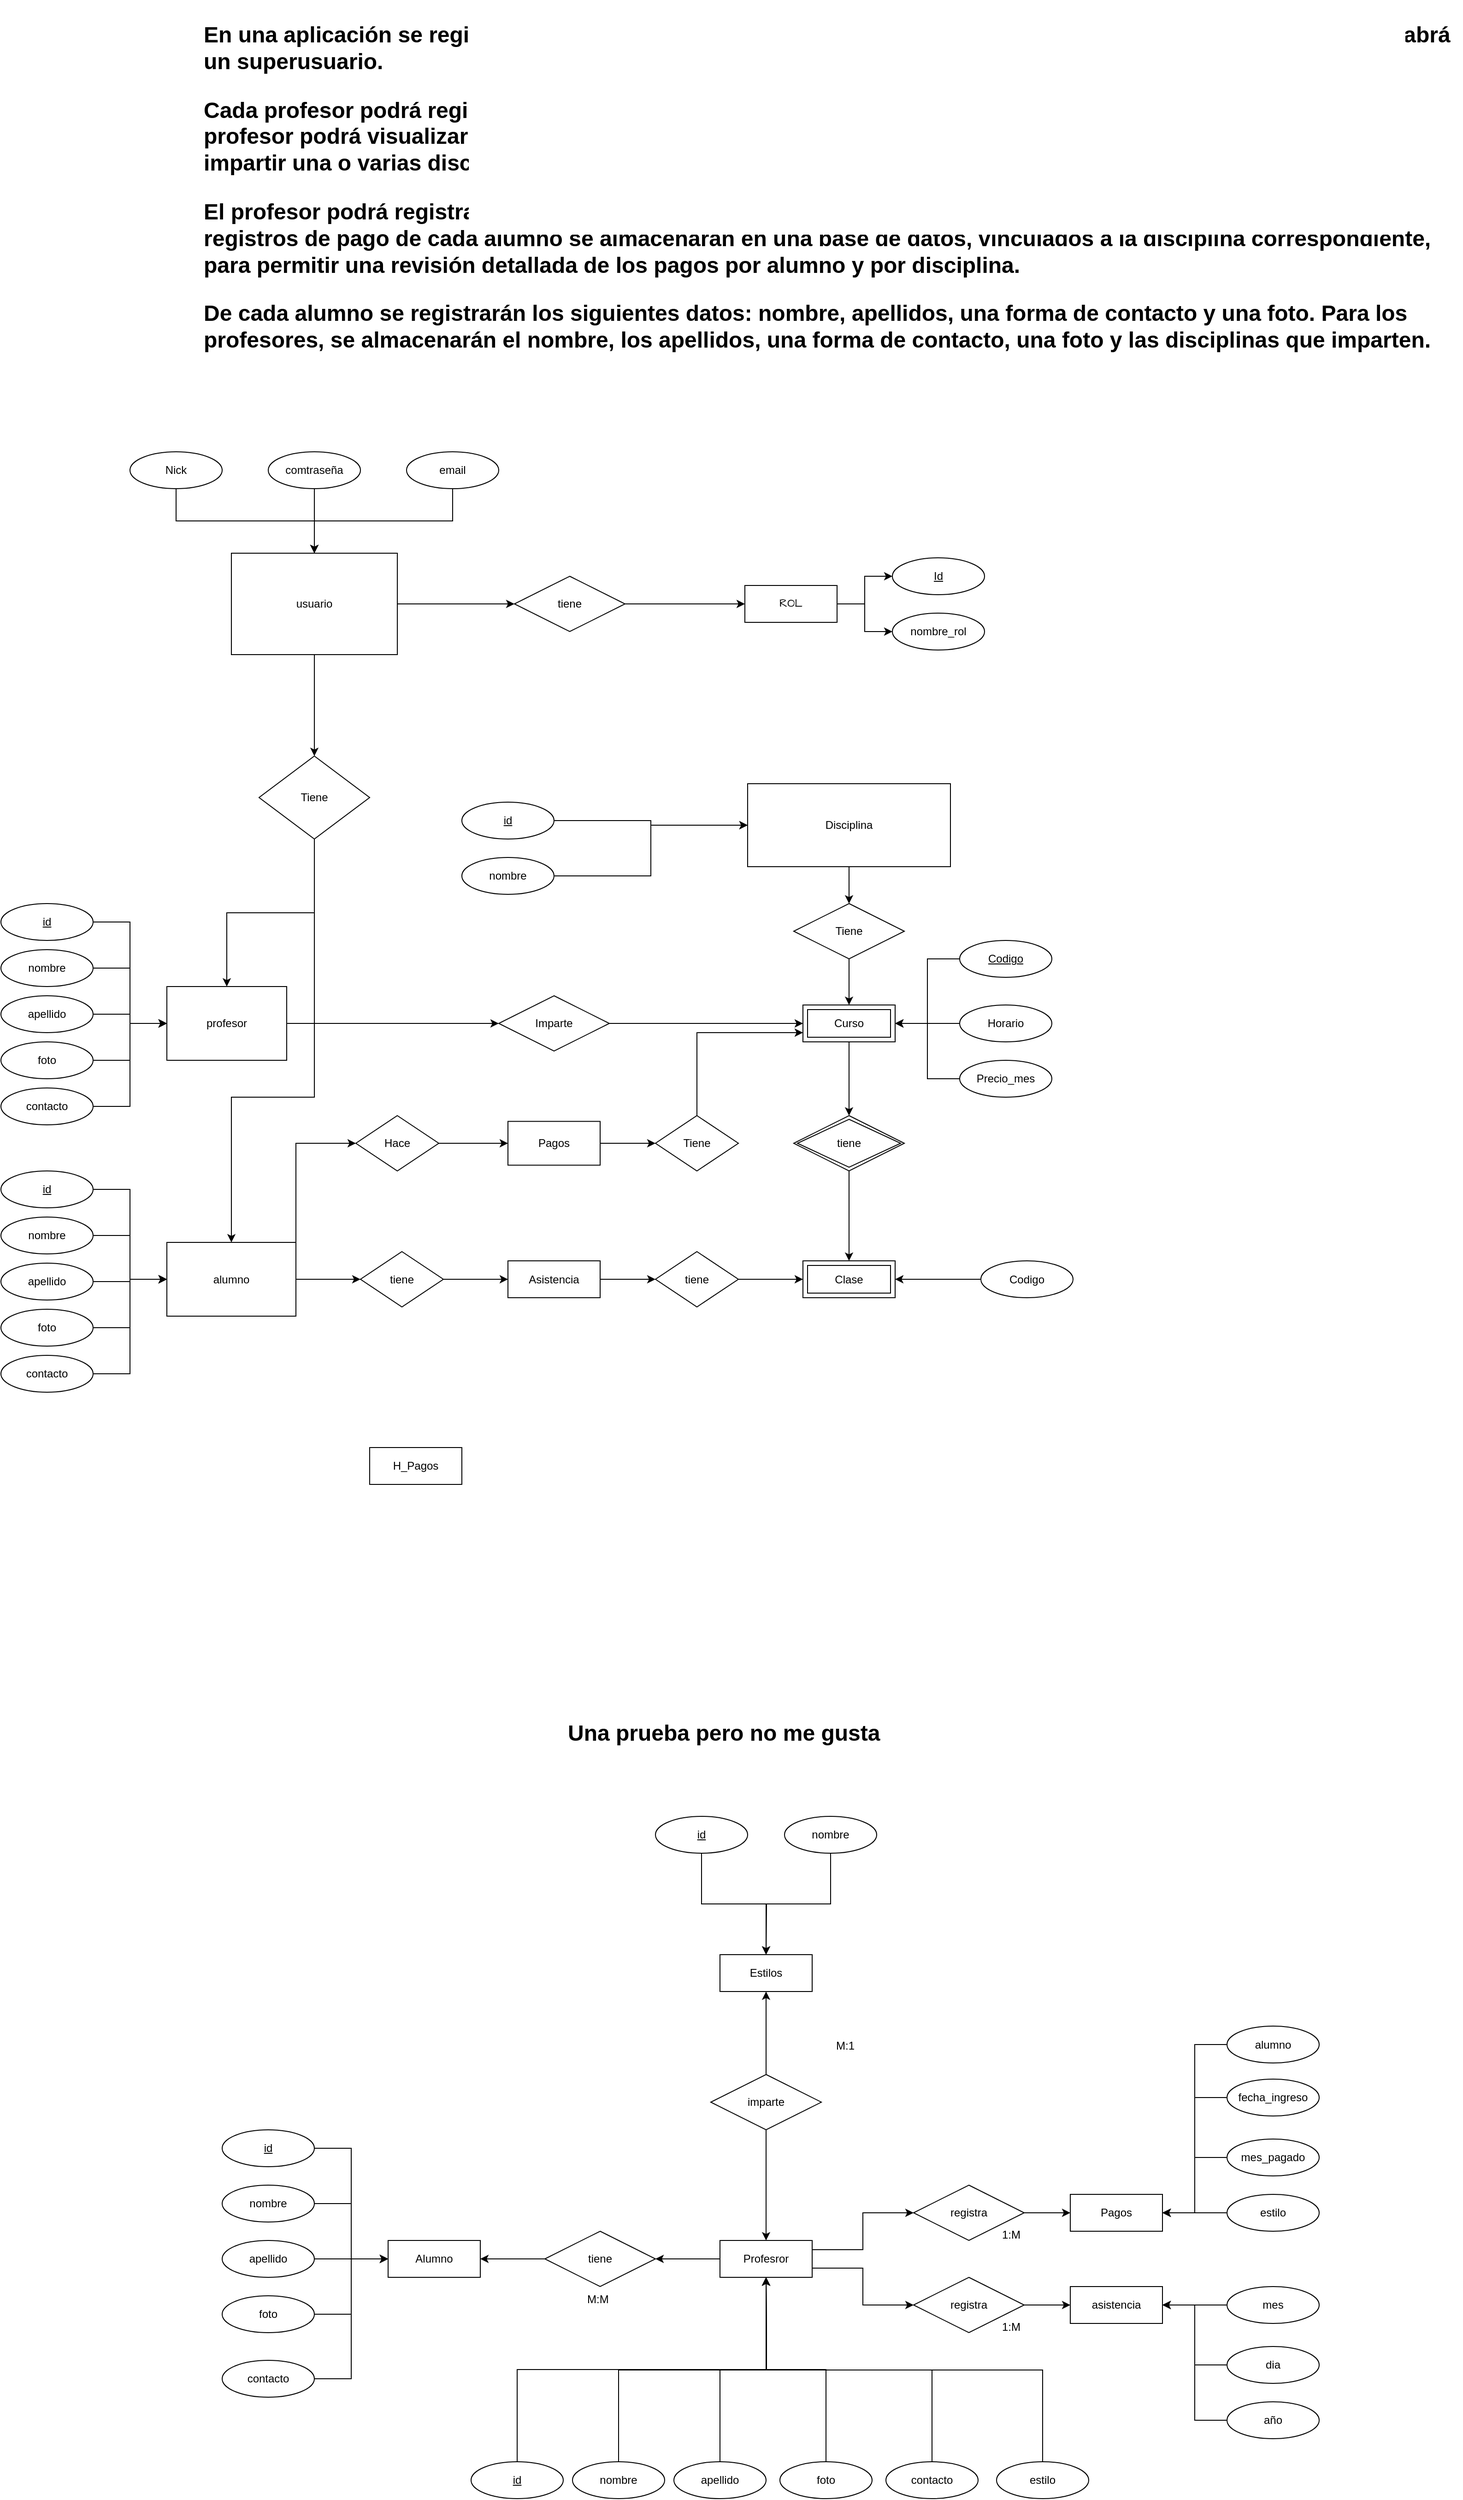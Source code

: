 <mxfile version="13.9.9" type="device" pages="2"><diagram id="Mflkv-v4IM2D1DRGNsUt" name="Página-1"><mxGraphModel dx="3197" dy="2526" grid="1" gridSize="10" guides="1" tooltips="1" connect="1" arrows="1" fold="1" page="1" pageScale="1" pageWidth="827" pageHeight="1169" math="0" shadow="0"><root><mxCell id="0"/><mxCell id="1" parent="0"/><mxCell id="bshhs0ZwcCgJ_onVV9tS-1" value="Alumno&lt;br&gt;" style="whiteSpace=wrap;html=1;align=center;" parent="1" vertex="1"><mxGeometry x="180" y="1770" width="100" height="40" as="geometry"/></mxCell><mxCell id="bshhs0ZwcCgJ_onVV9tS-8" style="edgeStyle=orthogonalEdgeStyle;rounded=0;orthogonalLoop=1;jettySize=auto;html=1;exitX=0;exitY=0.5;exitDx=0;exitDy=0;" parent="1" source="bshhs0ZwcCgJ_onVV9tS-2" target="bshhs0ZwcCgJ_onVV9tS-3" edge="1"><mxGeometry relative="1" as="geometry"/></mxCell><mxCell id="bshhs0ZwcCgJ_onVV9tS-37" style="edgeStyle=orthogonalEdgeStyle;rounded=0;orthogonalLoop=1;jettySize=auto;html=1;exitX=1;exitY=0.25;exitDx=0;exitDy=0;entryX=0;entryY=0.5;entryDx=0;entryDy=0;" parent="1" source="bshhs0ZwcCgJ_onVV9tS-2" target="bshhs0ZwcCgJ_onVV9tS-7" edge="1"><mxGeometry relative="1" as="geometry"/></mxCell><mxCell id="bshhs0ZwcCgJ_onVV9tS-38" style="edgeStyle=orthogonalEdgeStyle;rounded=0;orthogonalLoop=1;jettySize=auto;html=1;exitX=1;exitY=0.75;exitDx=0;exitDy=0;entryX=0;entryY=0.5;entryDx=0;entryDy=0;" parent="1" source="bshhs0ZwcCgJ_onVV9tS-2" target="bshhs0ZwcCgJ_onVV9tS-5" edge="1"><mxGeometry relative="1" as="geometry"/></mxCell><mxCell id="bshhs0ZwcCgJ_onVV9tS-2" value="Profesror" style="whiteSpace=wrap;html=1;align=center;" parent="1" vertex="1"><mxGeometry x="540" y="1770" width="100" height="40" as="geometry"/></mxCell><mxCell id="bshhs0ZwcCgJ_onVV9tS-9" style="edgeStyle=orthogonalEdgeStyle;rounded=0;orthogonalLoop=1;jettySize=auto;html=1;exitX=0;exitY=0.5;exitDx=0;exitDy=0;" parent="1" source="bshhs0ZwcCgJ_onVV9tS-3" target="bshhs0ZwcCgJ_onVV9tS-1" edge="1"><mxGeometry relative="1" as="geometry"/></mxCell><mxCell id="bshhs0ZwcCgJ_onVV9tS-3" value="tiene" style="shape=rhombus;perimeter=rhombusPerimeter;whiteSpace=wrap;html=1;align=center;" parent="1" vertex="1"><mxGeometry x="350" y="1760" width="120" height="60" as="geometry"/></mxCell><mxCell id="bshhs0ZwcCgJ_onVV9tS-4" value="asistencia" style="whiteSpace=wrap;html=1;align=center;" parent="1" vertex="1"><mxGeometry x="920" y="1820" width="100" height="40" as="geometry"/></mxCell><mxCell id="bshhs0ZwcCgJ_onVV9tS-34" style="edgeStyle=orthogonalEdgeStyle;rounded=0;orthogonalLoop=1;jettySize=auto;html=1;exitX=1;exitY=0.5;exitDx=0;exitDy=0;" parent="1" source="bshhs0ZwcCgJ_onVV9tS-5" target="bshhs0ZwcCgJ_onVV9tS-4" edge="1"><mxGeometry relative="1" as="geometry"/></mxCell><mxCell id="bshhs0ZwcCgJ_onVV9tS-5" value="registra" style="shape=rhombus;perimeter=rhombusPerimeter;whiteSpace=wrap;html=1;align=center;" parent="1" vertex="1"><mxGeometry x="750" y="1810" width="120" height="60" as="geometry"/></mxCell><mxCell id="bshhs0ZwcCgJ_onVV9tS-6" value="Pagos" style="whiteSpace=wrap;html=1;align=center;" parent="1" vertex="1"><mxGeometry x="920" y="1720" width="100" height="40" as="geometry"/></mxCell><mxCell id="bshhs0ZwcCgJ_onVV9tS-11" style="edgeStyle=orthogonalEdgeStyle;rounded=0;orthogonalLoop=1;jettySize=auto;html=1;exitX=1;exitY=0.5;exitDx=0;exitDy=0;entryX=0;entryY=0.5;entryDx=0;entryDy=0;" parent="1" source="bshhs0ZwcCgJ_onVV9tS-7" target="bshhs0ZwcCgJ_onVV9tS-6" edge="1"><mxGeometry relative="1" as="geometry"/></mxCell><mxCell id="bshhs0ZwcCgJ_onVV9tS-7" value="registra" style="shape=rhombus;perimeter=rhombusPerimeter;whiteSpace=wrap;html=1;align=center;" parent="1" vertex="1"><mxGeometry x="750" y="1710" width="120" height="60" as="geometry"/></mxCell><mxCell id="bshhs0ZwcCgJ_onVV9tS-14" value="Estilos" style="whiteSpace=wrap;html=1;align=center;" parent="1" vertex="1"><mxGeometry x="540" y="1460" width="100" height="40" as="geometry"/></mxCell><mxCell id="bshhs0ZwcCgJ_onVV9tS-16" style="edgeStyle=orthogonalEdgeStyle;rounded=0;orthogonalLoop=1;jettySize=auto;html=1;exitX=0.5;exitY=1;exitDx=0;exitDy=0;" parent="1" source="bshhs0ZwcCgJ_onVV9tS-15" target="bshhs0ZwcCgJ_onVV9tS-2" edge="1"><mxGeometry relative="1" as="geometry"/></mxCell><mxCell id="bshhs0ZwcCgJ_onVV9tS-17" style="edgeStyle=orthogonalEdgeStyle;rounded=0;orthogonalLoop=1;jettySize=auto;html=1;exitX=0.5;exitY=0;exitDx=0;exitDy=0;entryX=0.5;entryY=1;entryDx=0;entryDy=0;" parent="1" source="bshhs0ZwcCgJ_onVV9tS-15" target="bshhs0ZwcCgJ_onVV9tS-14" edge="1"><mxGeometry relative="1" as="geometry"/></mxCell><mxCell id="bshhs0ZwcCgJ_onVV9tS-15" value="imparte" style="shape=rhombus;perimeter=rhombusPerimeter;whiteSpace=wrap;html=1;align=center;" parent="1" vertex="1"><mxGeometry x="530" y="1590" width="120" height="60" as="geometry"/></mxCell><mxCell id="bshhs0ZwcCgJ_onVV9tS-18" value="M:1" style="text;strokeColor=none;fillColor=none;spacingLeft=4;spacingRight=4;overflow=hidden;rotatable=0;points=[[0,0.5],[1,0.5]];portConstraint=eastwest;fontSize=12;" parent="1" vertex="1"><mxGeometry x="660" y="1545" width="40" height="30" as="geometry"/></mxCell><mxCell id="bshhs0ZwcCgJ_onVV9tS-19" value="1:M" style="text;strokeColor=none;fillColor=none;spacingLeft=4;spacingRight=4;overflow=hidden;rotatable=0;points=[[0,0.5],[1,0.5]];portConstraint=eastwest;fontSize=12;" parent="1" vertex="1"><mxGeometry x="840" y="1750" width="40" height="30" as="geometry"/></mxCell><mxCell id="bshhs0ZwcCgJ_onVV9tS-20" value="M:M" style="text;strokeColor=none;fillColor=none;spacingLeft=4;spacingRight=4;overflow=hidden;rotatable=0;points=[[0,0.5],[1,0.5]];portConstraint=eastwest;fontSize=12;" parent="1" vertex="1"><mxGeometry x="390" y="1820" width="40" height="30" as="geometry"/></mxCell><mxCell id="bshhs0ZwcCgJ_onVV9tS-21" value="1:M" style="text;strokeColor=none;fillColor=none;spacingLeft=4;spacingRight=4;overflow=hidden;rotatable=0;points=[[0,0.5],[1,0.5]];portConstraint=eastwest;fontSize=12;" parent="1" vertex="1"><mxGeometry x="840" y="1850" width="40" height="30" as="geometry"/></mxCell><mxCell id="bshhs0ZwcCgJ_onVV9tS-66" style="edgeStyle=orthogonalEdgeStyle;rounded=0;orthogonalLoop=1;jettySize=auto;html=1;exitX=0.5;exitY=1;exitDx=0;exitDy=0;" parent="1" source="bshhs0ZwcCgJ_onVV9tS-22" target="bshhs0ZwcCgJ_onVV9tS-14" edge="1"><mxGeometry relative="1" as="geometry"><mxPoint x="520" y="1400" as="sourcePoint"/></mxGeometry></mxCell><mxCell id="bshhs0ZwcCgJ_onVV9tS-22" value="&lt;u&gt;id&lt;/u&gt;" style="ellipse;whiteSpace=wrap;html=1;align=center;" parent="1" vertex="1"><mxGeometry x="470" y="1310" width="100" height="40" as="geometry"/></mxCell><mxCell id="bshhs0ZwcCgJ_onVV9tS-67" style="edgeStyle=orthogonalEdgeStyle;rounded=0;orthogonalLoop=1;jettySize=auto;html=1;exitX=0.5;exitY=1;exitDx=0;exitDy=0;" parent="1" source="bshhs0ZwcCgJ_onVV9tS-23" edge="1"><mxGeometry relative="1" as="geometry"><mxPoint x="590" y="1460" as="targetPoint"/><mxPoint x="660" y="1400" as="sourcePoint"/></mxGeometry></mxCell><mxCell id="bshhs0ZwcCgJ_onVV9tS-23" value="nombre" style="ellipse;whiteSpace=wrap;html=1;align=center;" parent="1" vertex="1"><mxGeometry x="610" y="1310" width="100" height="40" as="geometry"/></mxCell><mxCell id="bshhs0ZwcCgJ_onVV9tS-46" style="edgeStyle=orthogonalEdgeStyle;rounded=0;orthogonalLoop=1;jettySize=auto;html=1;exitX=1;exitY=0.5;exitDx=0;exitDy=0;entryX=0;entryY=0.5;entryDx=0;entryDy=0;" parent="1" source="bshhs0ZwcCgJ_onVV9tS-24" target="bshhs0ZwcCgJ_onVV9tS-1" edge="1"><mxGeometry relative="1" as="geometry"/></mxCell><mxCell id="bshhs0ZwcCgJ_onVV9tS-24" value="&lt;u&gt;id&lt;/u&gt;" style="ellipse;whiteSpace=wrap;html=1;align=center;" parent="1" vertex="1"><mxGeometry y="1650" width="100" height="40" as="geometry"/></mxCell><mxCell id="bshhs0ZwcCgJ_onVV9tS-47" style="edgeStyle=orthogonalEdgeStyle;rounded=0;orthogonalLoop=1;jettySize=auto;html=1;exitX=1;exitY=0.5;exitDx=0;exitDy=0;entryX=0;entryY=0.5;entryDx=0;entryDy=0;" parent="1" source="bshhs0ZwcCgJ_onVV9tS-25" target="bshhs0ZwcCgJ_onVV9tS-1" edge="1"><mxGeometry relative="1" as="geometry"/></mxCell><mxCell id="bshhs0ZwcCgJ_onVV9tS-25" value="nombre" style="ellipse;whiteSpace=wrap;html=1;align=center;" parent="1" vertex="1"><mxGeometry y="1710" width="100" height="40" as="geometry"/></mxCell><mxCell id="bshhs0ZwcCgJ_onVV9tS-48" style="edgeStyle=orthogonalEdgeStyle;rounded=0;orthogonalLoop=1;jettySize=auto;html=1;exitX=1;exitY=0.5;exitDx=0;exitDy=0;" parent="1" source="bshhs0ZwcCgJ_onVV9tS-26" edge="1"><mxGeometry relative="1" as="geometry"><mxPoint x="180" y="1790" as="targetPoint"/></mxGeometry></mxCell><mxCell id="bshhs0ZwcCgJ_onVV9tS-26" value="apellido" style="ellipse;whiteSpace=wrap;html=1;align=center;" parent="1" vertex="1"><mxGeometry y="1770" width="100" height="40" as="geometry"/></mxCell><mxCell id="bshhs0ZwcCgJ_onVV9tS-49" style="edgeStyle=orthogonalEdgeStyle;rounded=0;orthogonalLoop=1;jettySize=auto;html=1;exitX=1;exitY=0.5;exitDx=0;exitDy=0;entryX=0;entryY=0.5;entryDx=0;entryDy=0;" parent="1" source="bshhs0ZwcCgJ_onVV9tS-27" target="bshhs0ZwcCgJ_onVV9tS-1" edge="1"><mxGeometry relative="1" as="geometry"/></mxCell><mxCell id="bshhs0ZwcCgJ_onVV9tS-27" value="foto" style="ellipse;whiteSpace=wrap;html=1;align=center;" parent="1" vertex="1"><mxGeometry y="1830" width="100" height="40" as="geometry"/></mxCell><mxCell id="bshhs0ZwcCgJ_onVV9tS-50" style="edgeStyle=orthogonalEdgeStyle;rounded=0;orthogonalLoop=1;jettySize=auto;html=1;exitX=1;exitY=0.5;exitDx=0;exitDy=0;entryX=0;entryY=0.5;entryDx=0;entryDy=0;" parent="1" source="bshhs0ZwcCgJ_onVV9tS-28" target="bshhs0ZwcCgJ_onVV9tS-1" edge="1"><mxGeometry relative="1" as="geometry"/></mxCell><mxCell id="bshhs0ZwcCgJ_onVV9tS-28" value="contacto" style="ellipse;whiteSpace=wrap;html=1;align=center;" parent="1" vertex="1"><mxGeometry y="1900" width="100" height="40" as="geometry"/></mxCell><mxCell id="bshhs0ZwcCgJ_onVV9tS-40" style="edgeStyle=orthogonalEdgeStyle;rounded=0;orthogonalLoop=1;jettySize=auto;html=1;exitX=0.5;exitY=0;exitDx=0;exitDy=0;entryX=0.5;entryY=1;entryDx=0;entryDy=0;" parent="1" source="bshhs0ZwcCgJ_onVV9tS-29" target="bshhs0ZwcCgJ_onVV9tS-2" edge="1"><mxGeometry relative="1" as="geometry"/></mxCell><mxCell id="bshhs0ZwcCgJ_onVV9tS-29" value="&lt;u&gt;id&lt;/u&gt;" style="ellipse;whiteSpace=wrap;html=1;align=center;" parent="1" vertex="1"><mxGeometry x="270" y="2010" width="100" height="40" as="geometry"/></mxCell><mxCell id="bshhs0ZwcCgJ_onVV9tS-41" style="edgeStyle=orthogonalEdgeStyle;rounded=0;orthogonalLoop=1;jettySize=auto;html=1;exitX=0.5;exitY=0;exitDx=0;exitDy=0;" parent="1" source="bshhs0ZwcCgJ_onVV9tS-30" edge="1"><mxGeometry relative="1" as="geometry"><mxPoint x="590" y="1810" as="targetPoint"/></mxGeometry></mxCell><mxCell id="bshhs0ZwcCgJ_onVV9tS-30" value="nombre" style="ellipse;whiteSpace=wrap;html=1;align=center;" parent="1" vertex="1"><mxGeometry x="380" y="2010" width="100" height="40" as="geometry"/></mxCell><mxCell id="bshhs0ZwcCgJ_onVV9tS-42" style="edgeStyle=orthogonalEdgeStyle;rounded=0;orthogonalLoop=1;jettySize=auto;html=1;exitX=0.5;exitY=0;exitDx=0;exitDy=0;" parent="1" source="bshhs0ZwcCgJ_onVV9tS-31" edge="1"><mxGeometry relative="1" as="geometry"><mxPoint x="590" y="1810" as="targetPoint"/></mxGeometry></mxCell><mxCell id="bshhs0ZwcCgJ_onVV9tS-31" value="apellido" style="ellipse;whiteSpace=wrap;html=1;align=center;" parent="1" vertex="1"><mxGeometry x="490" y="2010" width="100" height="40" as="geometry"/></mxCell><mxCell id="bshhs0ZwcCgJ_onVV9tS-43" style="edgeStyle=orthogonalEdgeStyle;rounded=0;orthogonalLoop=1;jettySize=auto;html=1;exitX=0.5;exitY=0;exitDx=0;exitDy=0;entryX=0.5;entryY=1;entryDx=0;entryDy=0;" parent="1" source="bshhs0ZwcCgJ_onVV9tS-32" target="bshhs0ZwcCgJ_onVV9tS-2" edge="1"><mxGeometry relative="1" as="geometry"/></mxCell><mxCell id="bshhs0ZwcCgJ_onVV9tS-32" value="foto" style="ellipse;whiteSpace=wrap;html=1;align=center;" parent="1" vertex="1"><mxGeometry x="605" y="2010" width="100" height="40" as="geometry"/></mxCell><mxCell id="bshhs0ZwcCgJ_onVV9tS-44" style="edgeStyle=orthogonalEdgeStyle;rounded=0;orthogonalLoop=1;jettySize=auto;html=1;exitX=0.5;exitY=0;exitDx=0;exitDy=0;" parent="1" source="bshhs0ZwcCgJ_onVV9tS-33" edge="1"><mxGeometry relative="1" as="geometry"><mxPoint x="590" y="1810" as="targetPoint"/></mxGeometry></mxCell><mxCell id="bshhs0ZwcCgJ_onVV9tS-33" value="contacto" style="ellipse;whiteSpace=wrap;html=1;align=center;" parent="1" vertex="1"><mxGeometry x="720" y="2010" width="100" height="40" as="geometry"/></mxCell><mxCell id="bshhs0ZwcCgJ_onVV9tS-45" style="edgeStyle=orthogonalEdgeStyle;rounded=0;orthogonalLoop=1;jettySize=auto;html=1;exitX=0.5;exitY=0;exitDx=0;exitDy=0;" parent="1" source="bshhs0ZwcCgJ_onVV9tS-39" edge="1"><mxGeometry relative="1" as="geometry"><mxPoint x="590" y="1810" as="targetPoint"/></mxGeometry></mxCell><mxCell id="bshhs0ZwcCgJ_onVV9tS-39" value="estilo" style="ellipse;whiteSpace=wrap;html=1;align=center;" parent="1" vertex="1"><mxGeometry x="840" y="2010" width="100" height="40" as="geometry"/></mxCell><mxCell id="bshhs0ZwcCgJ_onVV9tS-63" style="edgeStyle=orthogonalEdgeStyle;rounded=0;orthogonalLoop=1;jettySize=auto;html=1;exitX=0;exitY=0.5;exitDx=0;exitDy=0;entryX=1;entryY=0.5;entryDx=0;entryDy=0;" parent="1" source="bshhs0ZwcCgJ_onVV9tS-51" target="bshhs0ZwcCgJ_onVV9tS-4" edge="1"><mxGeometry relative="1" as="geometry"/></mxCell><mxCell id="bshhs0ZwcCgJ_onVV9tS-51" value="mes" style="ellipse;whiteSpace=wrap;html=1;align=center;" parent="1" vertex="1"><mxGeometry x="1090" y="1820" width="100" height="40" as="geometry"/></mxCell><mxCell id="bshhs0ZwcCgJ_onVV9tS-64" style="edgeStyle=orthogonalEdgeStyle;rounded=0;orthogonalLoop=1;jettySize=auto;html=1;exitX=0;exitY=0.5;exitDx=0;exitDy=0;entryX=1;entryY=0.5;entryDx=0;entryDy=0;" parent="1" source="bshhs0ZwcCgJ_onVV9tS-52" target="bshhs0ZwcCgJ_onVV9tS-4" edge="1"><mxGeometry relative="1" as="geometry"/></mxCell><mxCell id="bshhs0ZwcCgJ_onVV9tS-52" value="dia" style="ellipse;whiteSpace=wrap;html=1;align=center;" parent="1" vertex="1"><mxGeometry x="1090" y="1885" width="100" height="40" as="geometry"/></mxCell><mxCell id="bshhs0ZwcCgJ_onVV9tS-65" style="edgeStyle=orthogonalEdgeStyle;rounded=0;orthogonalLoop=1;jettySize=auto;html=1;exitX=0;exitY=0.5;exitDx=0;exitDy=0;entryX=1;entryY=0.5;entryDx=0;entryDy=0;" parent="1" source="bshhs0ZwcCgJ_onVV9tS-53" target="bshhs0ZwcCgJ_onVV9tS-4" edge="1"><mxGeometry relative="1" as="geometry"/></mxCell><mxCell id="bshhs0ZwcCgJ_onVV9tS-53" value="año" style="ellipse;whiteSpace=wrap;html=1;align=center;" parent="1" vertex="1"><mxGeometry x="1090" y="1945" width="100" height="40" as="geometry"/></mxCell><mxCell id="bshhs0ZwcCgJ_onVV9tS-60" style="edgeStyle=orthogonalEdgeStyle;rounded=0;orthogonalLoop=1;jettySize=auto;html=1;exitX=0;exitY=0.5;exitDx=0;exitDy=0;entryX=1;entryY=0.5;entryDx=0;entryDy=0;" parent="1" source="bshhs0ZwcCgJ_onVV9tS-54" target="bshhs0ZwcCgJ_onVV9tS-6" edge="1"><mxGeometry relative="1" as="geometry"/></mxCell><mxCell id="bshhs0ZwcCgJ_onVV9tS-54" value="fecha_ingreso" style="ellipse;whiteSpace=wrap;html=1;align=center;" parent="1" vertex="1"><mxGeometry x="1090" y="1595" width="100" height="40" as="geometry"/></mxCell><mxCell id="bshhs0ZwcCgJ_onVV9tS-59" style="edgeStyle=orthogonalEdgeStyle;rounded=0;orthogonalLoop=1;jettySize=auto;html=1;exitX=0;exitY=0.5;exitDx=0;exitDy=0;entryX=1;entryY=0.5;entryDx=0;entryDy=0;" parent="1" source="bshhs0ZwcCgJ_onVV9tS-55" target="bshhs0ZwcCgJ_onVV9tS-6" edge="1"><mxGeometry relative="1" as="geometry"/></mxCell><mxCell id="bshhs0ZwcCgJ_onVV9tS-55" value="mes_pagado" style="ellipse;whiteSpace=wrap;html=1;align=center;" parent="1" vertex="1"><mxGeometry x="1090" y="1660" width="100" height="40" as="geometry"/></mxCell><mxCell id="bshhs0ZwcCgJ_onVV9tS-58" style="edgeStyle=orthogonalEdgeStyle;rounded=0;orthogonalLoop=1;jettySize=auto;html=1;exitX=0;exitY=0.5;exitDx=0;exitDy=0;entryX=1;entryY=0.5;entryDx=0;entryDy=0;" parent="1" source="bshhs0ZwcCgJ_onVV9tS-56" target="bshhs0ZwcCgJ_onVV9tS-6" edge="1"><mxGeometry relative="1" as="geometry"/></mxCell><mxCell id="bshhs0ZwcCgJ_onVV9tS-56" value="estilo" style="ellipse;whiteSpace=wrap;html=1;align=center;" parent="1" vertex="1"><mxGeometry x="1090" y="1720" width="100" height="40" as="geometry"/></mxCell><mxCell id="bshhs0ZwcCgJ_onVV9tS-62" style="edgeStyle=orthogonalEdgeStyle;rounded=0;orthogonalLoop=1;jettySize=auto;html=1;exitX=0;exitY=0.5;exitDx=0;exitDy=0;entryX=1;entryY=0.5;entryDx=0;entryDy=0;" parent="1" source="bshhs0ZwcCgJ_onVV9tS-57" target="bshhs0ZwcCgJ_onVV9tS-6" edge="1"><mxGeometry relative="1" as="geometry"/></mxCell><mxCell id="bshhs0ZwcCgJ_onVV9tS-57" value="alumno" style="ellipse;whiteSpace=wrap;html=1;align=center;" parent="1" vertex="1"><mxGeometry x="1090" y="1537.5" width="100" height="40" as="geometry"/></mxCell><mxCell id="bshhs0ZwcCgJ_onVV9tS-68" value="&lt;h1&gt;&lt;p&gt;En una aplicación se registrarán usuarios con distintos roles: algunos como profesores, otros como alumnos, y habrá un superusuario.&lt;/p&gt;&lt;p&gt;Cada profesor podrá registrar alumnos en la disciplina que imparte, pero no en otras disciplinas. Además, cada profesor podrá visualizar únicamente los alumnos registrados en las disciplinas que enseña. Un profesor podrá impartir una o varias disciplinas, y un alumno podrá estar inscrito en múltiples disciplinas.&lt;/p&gt;&lt;p&gt;El profesor podrá registrar la asistencia de cada alumno y también registrar los pagos realizados por estos. Los registros de pago de cada alumno se almacenarán en una base de datos, vinculados a la disciplina correspondiente, para permitir una revisión detallada de los pagos por alumno y por disciplina.&lt;/p&gt;&lt;p&gt;De cada alumno se registrarán los siguientes datos: nombre, apellidos, una forma de contacto y una foto. Para los profesores, se almacenarán el nombre, los apellidos, una forma de contacto, una foto y las disciplinas que imparten.&lt;/p&gt;&lt;/h1&gt;" style="text;html=1;strokeColor=none;fillColor=none;spacing=5;spacingTop=-20;whiteSpace=wrap;overflow=hidden;rounded=0;" parent="1" vertex="1"><mxGeometry x="-25" y="-650" width="1370" height="430" as="geometry"/></mxCell><mxCell id="U02tAGb0j_G3hSNQ7-95-25" style="edgeStyle=orthogonalEdgeStyle;rounded=0;orthogonalLoop=1;jettySize=auto;html=1;exitX=1;exitY=0.5;exitDx=0;exitDy=0;entryX=0;entryY=0.5;entryDx=0;entryDy=0;" parent="1" source="bshhs0ZwcCgJ_onVV9tS-69" target="U02tAGb0j_G3hSNQ7-95-24" edge="1"><mxGeometry relative="1" as="geometry"/></mxCell><mxCell id="gS0FB4GZesPMZkukI_1D-53" style="edgeStyle=orthogonalEdgeStyle;rounded=0;orthogonalLoop=1;jettySize=auto;html=1;exitX=0.5;exitY=1;exitDx=0;exitDy=0;entryX=0.5;entryY=0;entryDx=0;entryDy=0;" edge="1" parent="1" source="gS0FB4GZesPMZkukI_1D-55" target="bshhs0ZwcCgJ_onVV9tS-71"><mxGeometry relative="1" as="geometry"/></mxCell><mxCell id="gS0FB4GZesPMZkukI_1D-54" style="edgeStyle=orthogonalEdgeStyle;rounded=0;orthogonalLoop=1;jettySize=auto;html=1;exitX=0.5;exitY=1;exitDx=0;exitDy=0;entryX=0.5;entryY=0;entryDx=0;entryDy=0;" edge="1" parent="1" source="gS0FB4GZesPMZkukI_1D-55" target="bshhs0ZwcCgJ_onVV9tS-70"><mxGeometry relative="1" as="geometry"><Array as="points"><mxPoint x="100" y="530"/><mxPoint x="10" y="530"/></Array></mxGeometry></mxCell><mxCell id="bshhs0ZwcCgJ_onVV9tS-69" value="usuario" style="whiteSpace=wrap;html=1;align=center;" parent="1" vertex="1"><mxGeometry x="10" y="-60" width="180" height="110" as="geometry"/></mxCell><mxCell id="gS0FB4GZesPMZkukI_1D-64" style="edgeStyle=orthogonalEdgeStyle;rounded=0;orthogonalLoop=1;jettySize=auto;html=1;exitX=1;exitY=0;exitDx=0;exitDy=0;entryX=0;entryY=0.5;entryDx=0;entryDy=0;" edge="1" parent="1" source="bshhs0ZwcCgJ_onVV9tS-70" target="gS0FB4GZesPMZkukI_1D-59"><mxGeometry relative="1" as="geometry"/></mxCell><mxCell id="gS0FB4GZesPMZkukI_1D-68" style="edgeStyle=orthogonalEdgeStyle;rounded=0;orthogonalLoop=1;jettySize=auto;html=1;exitX=1;exitY=0.5;exitDx=0;exitDy=0;entryX=0;entryY=0.5;entryDx=0;entryDy=0;" edge="1" parent="1" source="bshhs0ZwcCgJ_onVV9tS-70" target="gS0FB4GZesPMZkukI_1D-62"><mxGeometry relative="1" as="geometry"/></mxCell><mxCell id="bshhs0ZwcCgJ_onVV9tS-70" value="alumno" style="whiteSpace=wrap;html=1;align=center;" parent="1" vertex="1"><mxGeometry x="-60" y="687.5" width="140" height="80" as="geometry"/></mxCell><mxCell id="U02tAGb0j_G3hSNQ7-95-13" style="edgeStyle=orthogonalEdgeStyle;rounded=0;orthogonalLoop=1;jettySize=auto;html=1;exitX=1;exitY=0.5;exitDx=0;exitDy=0;entryX=0;entryY=0.5;entryDx=0;entryDy=0;" parent="1" source="bshhs0ZwcCgJ_onVV9tS-71" target="U02tAGb0j_G3hSNQ7-95-11" edge="1"><mxGeometry relative="1" as="geometry"><mxPoint x="96" y="435" as="targetPoint"/></mxGeometry></mxCell><mxCell id="bshhs0ZwcCgJ_onVV9tS-71" value="profesor" style="whiteSpace=wrap;html=1;align=center;" parent="1" vertex="1"><mxGeometry x="-60" y="410" width="130" height="80" as="geometry"/></mxCell><mxCell id="gS0FB4GZesPMZkukI_1D-11" style="edgeStyle=orthogonalEdgeStyle;rounded=0;orthogonalLoop=1;jettySize=auto;html=1;exitX=0.5;exitY=1;exitDx=0;exitDy=0;entryX=0.5;entryY=0;entryDx=0;entryDy=0;" edge="1" parent="1" source="bshhs0ZwcCgJ_onVV9tS-74" target="gS0FB4GZesPMZkukI_1D-8"><mxGeometry relative="1" as="geometry"/></mxCell><mxCell id="bshhs0ZwcCgJ_onVV9tS-74" value="Disciplina" style="whiteSpace=wrap;html=1;align=center;" parent="1" vertex="1"><mxGeometry x="570" y="190" width="220" height="90" as="geometry"/></mxCell><mxCell id="gS0FB4GZesPMZkukI_1D-29" style="edgeStyle=orthogonalEdgeStyle;rounded=0;orthogonalLoop=1;jettySize=auto;html=1;exitX=1;exitY=0.5;exitDx=0;exitDy=0;entryX=0;entryY=0.5;entryDx=0;entryDy=0;" edge="1" parent="1" source="bshhs0ZwcCgJ_onVV9tS-75" target="bshhs0ZwcCgJ_onVV9tS-71"><mxGeometry relative="1" as="geometry"/></mxCell><mxCell id="bshhs0ZwcCgJ_onVV9tS-75" value="&lt;u&gt;id&lt;/u&gt;" style="ellipse;whiteSpace=wrap;html=1;align=center;" parent="1" vertex="1"><mxGeometry x="-240" y="320" width="100" height="40" as="geometry"/></mxCell><mxCell id="gS0FB4GZesPMZkukI_1D-30" style="edgeStyle=orthogonalEdgeStyle;rounded=0;orthogonalLoop=1;jettySize=auto;html=1;exitX=1;exitY=0.5;exitDx=0;exitDy=0;entryX=0;entryY=0.5;entryDx=0;entryDy=0;" edge="1" parent="1" source="bshhs0ZwcCgJ_onVV9tS-76" target="bshhs0ZwcCgJ_onVV9tS-71"><mxGeometry relative="1" as="geometry"/></mxCell><mxCell id="bshhs0ZwcCgJ_onVV9tS-76" value="nombre" style="ellipse;whiteSpace=wrap;html=1;align=center;" parent="1" vertex="1"><mxGeometry x="-240" y="370" width="100" height="40" as="geometry"/></mxCell><mxCell id="gS0FB4GZesPMZkukI_1D-31" style="edgeStyle=orthogonalEdgeStyle;rounded=0;orthogonalLoop=1;jettySize=auto;html=1;exitX=1;exitY=0.5;exitDx=0;exitDy=0;entryX=0;entryY=0.5;entryDx=0;entryDy=0;" edge="1" parent="1" source="bshhs0ZwcCgJ_onVV9tS-77" target="bshhs0ZwcCgJ_onVV9tS-71"><mxGeometry relative="1" as="geometry"/></mxCell><mxCell id="bshhs0ZwcCgJ_onVV9tS-77" value="apellido" style="ellipse;whiteSpace=wrap;html=1;align=center;" parent="1" vertex="1"><mxGeometry x="-240" y="420" width="100" height="40" as="geometry"/></mxCell><mxCell id="gS0FB4GZesPMZkukI_1D-32" style="edgeStyle=orthogonalEdgeStyle;rounded=0;orthogonalLoop=1;jettySize=auto;html=1;exitX=1;exitY=0.5;exitDx=0;exitDy=0;entryX=0;entryY=0.5;entryDx=0;entryDy=0;" edge="1" parent="1" source="bshhs0ZwcCgJ_onVV9tS-78" target="bshhs0ZwcCgJ_onVV9tS-71"><mxGeometry relative="1" as="geometry"/></mxCell><mxCell id="bshhs0ZwcCgJ_onVV9tS-78" value="foto" style="ellipse;whiteSpace=wrap;html=1;align=center;" parent="1" vertex="1"><mxGeometry x="-240" y="470" width="100" height="40" as="geometry"/></mxCell><mxCell id="gS0FB4GZesPMZkukI_1D-33" style="edgeStyle=orthogonalEdgeStyle;rounded=0;orthogonalLoop=1;jettySize=auto;html=1;exitX=1;exitY=0.5;exitDx=0;exitDy=0;entryX=0;entryY=0.5;entryDx=0;entryDy=0;" edge="1" parent="1" source="bshhs0ZwcCgJ_onVV9tS-79" target="bshhs0ZwcCgJ_onVV9tS-71"><mxGeometry relative="1" as="geometry"/></mxCell><mxCell id="bshhs0ZwcCgJ_onVV9tS-79" value="contacto" style="ellipse;whiteSpace=wrap;html=1;align=center;" parent="1" vertex="1"><mxGeometry x="-240" y="520" width="100" height="40" as="geometry"/></mxCell><mxCell id="gS0FB4GZesPMZkukI_1D-6" style="edgeStyle=orthogonalEdgeStyle;rounded=0;orthogonalLoop=1;jettySize=auto;html=1;exitX=1;exitY=0.5;exitDx=0;exitDy=0;entryX=0;entryY=0.5;entryDx=0;entryDy=0;" edge="1" parent="1" source="bshhs0ZwcCgJ_onVV9tS-80" target="bshhs0ZwcCgJ_onVV9tS-74"><mxGeometry relative="1" as="geometry"/></mxCell><mxCell id="bshhs0ZwcCgJ_onVV9tS-80" value="&lt;u&gt;id&lt;/u&gt;" style="ellipse;whiteSpace=wrap;html=1;align=center;" parent="1" vertex="1"><mxGeometry x="260" y="210" width="100" height="40" as="geometry"/></mxCell><mxCell id="gS0FB4GZesPMZkukI_1D-7" style="edgeStyle=orthogonalEdgeStyle;rounded=0;orthogonalLoop=1;jettySize=auto;html=1;exitX=1;exitY=0.5;exitDx=0;exitDy=0;" edge="1" parent="1" source="bshhs0ZwcCgJ_onVV9tS-81" target="bshhs0ZwcCgJ_onVV9tS-74"><mxGeometry relative="1" as="geometry"/></mxCell><mxCell id="bshhs0ZwcCgJ_onVV9tS-81" value="nombre" style="ellipse;whiteSpace=wrap;html=1;align=center;" parent="1" vertex="1"><mxGeometry x="260" y="270" width="100" height="40" as="geometry"/></mxCell><mxCell id="gS0FB4GZesPMZkukI_1D-18" style="edgeStyle=orthogonalEdgeStyle;rounded=0;orthogonalLoop=1;jettySize=auto;html=1;exitX=0;exitY=0.5;exitDx=0;exitDy=0;entryX=1;entryY=0.5;entryDx=0;entryDy=0;" edge="1" parent="1" source="bshhs0ZwcCgJ_onVV9tS-82" target="gS0FB4GZesPMZkukI_1D-3"><mxGeometry relative="1" as="geometry"/></mxCell><mxCell id="bshhs0ZwcCgJ_onVV9tS-82" value="Horario" style="ellipse;whiteSpace=wrap;html=1;align=center;" parent="1" vertex="1"><mxGeometry x="800" y="430" width="100" height="40" as="geometry"/></mxCell><mxCell id="bshhs0ZwcCgJ_onVV9tS-107" value="&lt;h1&gt;Una prueba pero no me gusta&lt;/h1&gt;" style="text;html=1;strokeColor=none;fillColor=none;spacing=5;spacingTop=-20;whiteSpace=wrap;overflow=hidden;rounded=0;" parent="1" vertex="1"><mxGeometry x="370" y="1200" width="453" height="90" as="geometry"/></mxCell><mxCell id="U02tAGb0j_G3hSNQ7-95-22" style="edgeStyle=orthogonalEdgeStyle;rounded=0;orthogonalLoop=1;jettySize=auto;html=1;exitX=1;exitY=0.5;exitDx=0;exitDy=0;entryX=0;entryY=0.5;entryDx=0;entryDy=0;" parent="1" source="U02tAGb0j_G3hSNQ7-95-1" target="U02tAGb0j_G3hSNQ7-95-2" edge="1"><mxGeometry relative="1" as="geometry"/></mxCell><mxCell id="U02tAGb0j_G3hSNQ7-95-23" style="edgeStyle=orthogonalEdgeStyle;rounded=0;orthogonalLoop=1;jettySize=auto;html=1;exitX=1;exitY=0.5;exitDx=0;exitDy=0;entryX=0;entryY=0.5;entryDx=0;entryDy=0;" parent="1" source="U02tAGb0j_G3hSNQ7-95-1" target="U02tAGb0j_G3hSNQ7-95-3" edge="1"><mxGeometry relative="1" as="geometry"/></mxCell><mxCell id="U02tAGb0j_G3hSNQ7-95-1" value="ROL" style="whiteSpace=wrap;html=1;align=center;hachureGap=4;fontFamily=Architects Daughter;fontSource=https%3A%2F%2Ffonts.googleapis.com%2Fcss%3Ffamily%3DArchitects%2BDaughter;" parent="1" vertex="1"><mxGeometry x="567" y="-25" width="100" height="40" as="geometry"/></mxCell><mxCell id="U02tAGb0j_G3hSNQ7-95-2" value="&lt;u&gt;Id&lt;/u&gt;" style="ellipse;whiteSpace=wrap;html=1;align=center;" parent="1" vertex="1"><mxGeometry x="727" y="-55" width="100" height="40" as="geometry"/></mxCell><mxCell id="U02tAGb0j_G3hSNQ7-95-3" value="nombre_rol" style="ellipse;whiteSpace=wrap;html=1;align=center;" parent="1" vertex="1"><mxGeometry x="727" y="5" width="100" height="40" as="geometry"/></mxCell><mxCell id="gS0FB4GZesPMZkukI_1D-5" style="edgeStyle=orthogonalEdgeStyle;rounded=0;orthogonalLoop=1;jettySize=auto;html=1;exitX=1;exitY=0.5;exitDx=0;exitDy=0;entryX=0;entryY=0.5;entryDx=0;entryDy=0;" edge="1" parent="1" source="U02tAGb0j_G3hSNQ7-95-11" target="gS0FB4GZesPMZkukI_1D-3"><mxGeometry relative="1" as="geometry"/></mxCell><mxCell id="U02tAGb0j_G3hSNQ7-95-11" value="Imparte&lt;span style=&quot;color: rgba(0, 0, 0, 0); font-family: monospace; font-size: 0px; text-align: start; text-wrap: nowrap;&quot;&gt;%3CmxGraphModel%3E%3Croot%3E%3CmxCell%20id%3D%220%22%2F%3E%3CmxCell%20id%3D%221%22%20parent%3D%220%22%2F%3E%3CmxCell%20id%3D%222%22%20value%3D%22%26lt%3Bu%26gt%3Bid%26lt%3B%2Fu%26gt%3B%22%20style%3D%22ellipse%3BwhiteSpace%3Dwrap%3Bhtml%3D1%3Balign%3Dcenter%3B%22%20vertex%3D%221%22%20parent%3D%221%22%3E%3CmxGeometry%20x%3D%221072%22%20y%3D%22160%22%20width%3D%22100%22%20height%3D%2240%22%20as%3D%22geometry%22%2F%3E%3C%2FmxCell%3E%3CmxCell%20id%3D%223%22%20value%3D%22nombre%22%20style%3D%22ellipse%3BwhiteSpace%3Dwrap%3Bhtml%3D1%3Balign%3Dcenter%3B%22%20vertex%3D%221%22%20parent%3D%221%22%3E%3CmxGeometry%20x%3D%221072%22%20y%3D%22220%22%20width%3D%22100%22%20height%3D%2240%22%20as%3D%22geometry%22%2F%3E%3C%2FmxCell%3E%3CmxCell%20id%3D%224%22%20value%3D%22Horario%22%20style%3D%22ellipse%3BwhiteSpace%3Dwrap%3Bhtml%3D1%3Balign%3Dcenter%3B%22%20vertex%3D%221%22%20parent%3D%221%22%3E%3CmxGeometry%20x%3D%221072%22%20y%3D%22290%22%20width%3D%22100%22%20height%3D%2240%22%20as%3D%22geometry%22%2F%3E%3C%2FmxCell%3E%3C%2Froot%3E%3C%2FmxGraphModel%3E&lt;/span&gt;&lt;span style=&quot;color: rgba(0, 0, 0, 0); font-family: monospace; font-size: 0px; text-align: start; text-wrap: nowrap;&quot;&gt;%3CmxGraphModel%3E%3Croot%3E%3CmxCell%20id%3D%220%22%2F%3E%3CmxCell%20id%3D%221%22%20parent%3D%220%22%2F%3E%3CmxCell%20id%3D%222%22%20value%3D%22%26lt%3Bu%26gt%3Bid%26lt%3B%2Fu%26gt%3B%22%20style%3D%22ellipse%3BwhiteSpace%3Dwrap%3Bhtml%3D1%3Balign%3Dcenter%3B%22%20vertex%3D%221%22%20parent%3D%221%22%3E%3CmxGeometry%20x%3D%221072%22%20y%3D%22160%22%20width%3D%22100%22%20height%3D%2240%22%20as%3D%22geometry%22%2F%3E%3C%2FmxCell%3E%3CmxCell%20id%3D%223%22%20value%3D%22nombre%22%20style%3D%22ellipse%3BwhiteSpace%3Dwrap%3Bhtml%3D1%3Balign%3Dcenter%3B%22%20vertex%3D%221%22%20parent%3D%221%22%3E%3CmxGeometry%20x%3D%221072%22%20y%3D%22220%22%20width%3D%22100%22%20height%3D%2240%22%20as%3D%22geometry%22%2F%3E%3C%2FmxCell%3E%3CmxCell%20id%3D%224%22%20value%3D%22Horario%22%20style%3D%22ellipse%3BwhiteSpace%3Dwrap%3Bhtml%3D1%3Balign%3Dcenter%3B%22%20vertex%3D%221%22%20parent%3D%221%22%3E%3CmxGeometry%20x%3D%221072%22%20y%3D%22290%22%20width%3D%22100%22%20height%3D%2240%22%20as%3D%22geometry%22%2F%3E%3C%2FmxCell%3E%3C%2Froot%3E%3C%2FmxGraphModel%3E&lt;/span&gt;" style="shape=rhombus;perimeter=rhombusPerimeter;whiteSpace=wrap;html=1;align=center;" parent="1" vertex="1"><mxGeometry x="300" y="420" width="120" height="60" as="geometry"/></mxCell><mxCell id="U02tAGb0j_G3hSNQ7-95-26" style="edgeStyle=orthogonalEdgeStyle;rounded=0;orthogonalLoop=1;jettySize=auto;html=1;exitX=1;exitY=0.5;exitDx=0;exitDy=0;entryX=0;entryY=0.5;entryDx=0;entryDy=0;" parent="1" source="U02tAGb0j_G3hSNQ7-95-24" target="U02tAGb0j_G3hSNQ7-95-1" edge="1"><mxGeometry relative="1" as="geometry"/></mxCell><mxCell id="U02tAGb0j_G3hSNQ7-95-24" value="tiene" style="shape=rhombus;perimeter=rhombusPerimeter;whiteSpace=wrap;html=1;align=center;" parent="1" vertex="1"><mxGeometry x="317" y="-35" width="120" height="60" as="geometry"/></mxCell><mxCell id="gS0FB4GZesPMZkukI_1D-13" style="edgeStyle=orthogonalEdgeStyle;rounded=0;orthogonalLoop=1;jettySize=auto;html=1;exitX=0.5;exitY=1;exitDx=0;exitDy=0;entryX=0.5;entryY=0;entryDx=0;entryDy=0;" edge="1" parent="1" source="gS0FB4GZesPMZkukI_1D-3" target="gS0FB4GZesPMZkukI_1D-73"><mxGeometry relative="1" as="geometry"><mxPoint x="678" y="550" as="targetPoint"/></mxGeometry></mxCell><mxCell id="gS0FB4GZesPMZkukI_1D-3" value="Curso" style="shape=ext;margin=3;double=1;whiteSpace=wrap;html=1;align=center;" vertex="1" parent="1"><mxGeometry x="630" y="430" width="100" height="40" as="geometry"/></mxCell><mxCell id="gS0FB4GZesPMZkukI_1D-4" value="Clase" style="shape=ext;margin=3;double=1;whiteSpace=wrap;html=1;align=center;" vertex="1" parent="1"><mxGeometry x="630" y="707.5" width="100" height="40" as="geometry"/></mxCell><mxCell id="gS0FB4GZesPMZkukI_1D-12" style="edgeStyle=orthogonalEdgeStyle;rounded=0;orthogonalLoop=1;jettySize=auto;html=1;exitX=0.5;exitY=1;exitDx=0;exitDy=0;" edge="1" parent="1" source="gS0FB4GZesPMZkukI_1D-8" target="gS0FB4GZesPMZkukI_1D-3"><mxGeometry relative="1" as="geometry"/></mxCell><mxCell id="gS0FB4GZesPMZkukI_1D-8" value="Tiene" style="shape=rhombus;perimeter=rhombusPerimeter;whiteSpace=wrap;html=1;align=center;" vertex="1" parent="1"><mxGeometry x="620" y="320" width="120" height="60" as="geometry"/></mxCell><mxCell id="gS0FB4GZesPMZkukI_1D-14" style="edgeStyle=orthogonalEdgeStyle;rounded=0;orthogonalLoop=1;jettySize=auto;html=1;exitX=0.5;exitY=1;exitDx=0;exitDy=0;entryX=0.5;entryY=0;entryDx=0;entryDy=0;" edge="1" parent="1" source="gS0FB4GZesPMZkukI_1D-73" target="gS0FB4GZesPMZkukI_1D-4"><mxGeometry relative="1" as="geometry"><mxPoint x="678" y="610" as="sourcePoint"/></mxGeometry></mxCell><mxCell id="gS0FB4GZesPMZkukI_1D-17" style="edgeStyle=orthogonalEdgeStyle;rounded=0;orthogonalLoop=1;jettySize=auto;html=1;exitX=0;exitY=0.5;exitDx=0;exitDy=0;entryX=1;entryY=0.5;entryDx=0;entryDy=0;" edge="1" parent="1" source="gS0FB4GZesPMZkukI_1D-16" target="gS0FB4GZesPMZkukI_1D-3"><mxGeometry relative="1" as="geometry"/></mxCell><mxCell id="gS0FB4GZesPMZkukI_1D-16" value="Codigo" style="ellipse;whiteSpace=wrap;html=1;align=center;fontStyle=4;" vertex="1" parent="1"><mxGeometry x="800" y="360" width="100" height="40" as="geometry"/></mxCell><mxCell id="gS0FB4GZesPMZkukI_1D-34" style="edgeStyle=orthogonalEdgeStyle;rounded=0;orthogonalLoop=1;jettySize=auto;html=1;exitX=1;exitY=0.5;exitDx=0;exitDy=0;entryX=0;entryY=0.5;entryDx=0;entryDy=0;" edge="1" parent="1" source="gS0FB4GZesPMZkukI_1D-19" target="bshhs0ZwcCgJ_onVV9tS-70"><mxGeometry relative="1" as="geometry"/></mxCell><mxCell id="gS0FB4GZesPMZkukI_1D-19" value="&lt;u&gt;id&lt;/u&gt;" style="ellipse;whiteSpace=wrap;html=1;align=center;" vertex="1" parent="1"><mxGeometry x="-240" y="610" width="100" height="40" as="geometry"/></mxCell><mxCell id="gS0FB4GZesPMZkukI_1D-35" style="edgeStyle=orthogonalEdgeStyle;rounded=0;orthogonalLoop=1;jettySize=auto;html=1;exitX=1;exitY=0.5;exitDx=0;exitDy=0;entryX=0;entryY=0.5;entryDx=0;entryDy=0;" edge="1" parent="1" source="gS0FB4GZesPMZkukI_1D-20" target="bshhs0ZwcCgJ_onVV9tS-70"><mxGeometry relative="1" as="geometry"/></mxCell><mxCell id="gS0FB4GZesPMZkukI_1D-20" value="nombre" style="ellipse;whiteSpace=wrap;html=1;align=center;" vertex="1" parent="1"><mxGeometry x="-240" y="660" width="100" height="40" as="geometry"/></mxCell><mxCell id="gS0FB4GZesPMZkukI_1D-36" style="edgeStyle=orthogonalEdgeStyle;rounded=0;orthogonalLoop=1;jettySize=auto;html=1;exitX=1;exitY=0.5;exitDx=0;exitDy=0;entryX=0;entryY=0.5;entryDx=0;entryDy=0;" edge="1" parent="1" source="gS0FB4GZesPMZkukI_1D-21" target="bshhs0ZwcCgJ_onVV9tS-70"><mxGeometry relative="1" as="geometry"/></mxCell><mxCell id="gS0FB4GZesPMZkukI_1D-21" value="apellido" style="ellipse;whiteSpace=wrap;html=1;align=center;" vertex="1" parent="1"><mxGeometry x="-240" y="710" width="100" height="40" as="geometry"/></mxCell><mxCell id="gS0FB4GZesPMZkukI_1D-37" style="edgeStyle=orthogonalEdgeStyle;rounded=0;orthogonalLoop=1;jettySize=auto;html=1;exitX=1;exitY=0.5;exitDx=0;exitDy=0;entryX=0;entryY=0.5;entryDx=0;entryDy=0;" edge="1" parent="1" source="gS0FB4GZesPMZkukI_1D-22" target="bshhs0ZwcCgJ_onVV9tS-70"><mxGeometry relative="1" as="geometry"/></mxCell><mxCell id="gS0FB4GZesPMZkukI_1D-22" value="foto" style="ellipse;whiteSpace=wrap;html=1;align=center;" vertex="1" parent="1"><mxGeometry x="-240" y="760" width="100" height="40" as="geometry"/></mxCell><mxCell id="gS0FB4GZesPMZkukI_1D-38" style="edgeStyle=orthogonalEdgeStyle;rounded=0;orthogonalLoop=1;jettySize=auto;html=1;exitX=1;exitY=0.5;exitDx=0;exitDy=0;entryX=0;entryY=0.5;entryDx=0;entryDy=0;" edge="1" parent="1" source="gS0FB4GZesPMZkukI_1D-23" target="bshhs0ZwcCgJ_onVV9tS-70"><mxGeometry relative="1" as="geometry"/></mxCell><mxCell id="gS0FB4GZesPMZkukI_1D-23" value="contacto" style="ellipse;whiteSpace=wrap;html=1;align=center;" vertex="1" parent="1"><mxGeometry x="-240" y="810" width="100" height="40" as="geometry"/></mxCell><mxCell id="gS0FB4GZesPMZkukI_1D-42" style="edgeStyle=orthogonalEdgeStyle;rounded=0;orthogonalLoop=1;jettySize=auto;html=1;exitX=0.5;exitY=1;exitDx=0;exitDy=0;entryX=0.5;entryY=0;entryDx=0;entryDy=0;" edge="1" parent="1" source="gS0FB4GZesPMZkukI_1D-39" target="bshhs0ZwcCgJ_onVV9tS-69"><mxGeometry relative="1" as="geometry"/></mxCell><mxCell id="gS0FB4GZesPMZkukI_1D-39" value="Nick" style="ellipse;whiteSpace=wrap;html=1;align=center;" vertex="1" parent="1"><mxGeometry x="-100" y="-170" width="100" height="40" as="geometry"/></mxCell><mxCell id="gS0FB4GZesPMZkukI_1D-43" style="edgeStyle=orthogonalEdgeStyle;rounded=0;orthogonalLoop=1;jettySize=auto;html=1;exitX=0.5;exitY=1;exitDx=0;exitDy=0;" edge="1" parent="1" source="gS0FB4GZesPMZkukI_1D-40" target="bshhs0ZwcCgJ_onVV9tS-69"><mxGeometry relative="1" as="geometry"/></mxCell><mxCell id="gS0FB4GZesPMZkukI_1D-40" value="comtraseña" style="ellipse;whiteSpace=wrap;html=1;align=center;" vertex="1" parent="1"><mxGeometry x="50" y="-170" width="100" height="40" as="geometry"/></mxCell><mxCell id="gS0FB4GZesPMZkukI_1D-44" style="edgeStyle=orthogonalEdgeStyle;rounded=0;orthogonalLoop=1;jettySize=auto;html=1;exitX=0.5;exitY=1;exitDx=0;exitDy=0;entryX=0.5;entryY=0;entryDx=0;entryDy=0;" edge="1" parent="1" source="gS0FB4GZesPMZkukI_1D-41" target="bshhs0ZwcCgJ_onVV9tS-69"><mxGeometry relative="1" as="geometry"/></mxCell><mxCell id="gS0FB4GZesPMZkukI_1D-41" value="email" style="ellipse;whiteSpace=wrap;html=1;align=center;" vertex="1" parent="1"><mxGeometry x="200" y="-170" width="100" height="40" as="geometry"/></mxCell><mxCell id="gS0FB4GZesPMZkukI_1D-46" style="edgeStyle=orthogonalEdgeStyle;rounded=0;orthogonalLoop=1;jettySize=auto;html=1;exitX=0;exitY=0.5;exitDx=0;exitDy=0;entryX=1;entryY=0.5;entryDx=0;entryDy=0;" edge="1" parent="1" source="gS0FB4GZesPMZkukI_1D-45" target="gS0FB4GZesPMZkukI_1D-4"><mxGeometry relative="1" as="geometry"/></mxCell><mxCell id="gS0FB4GZesPMZkukI_1D-45" value="Codigo" style="ellipse;whiteSpace=wrap;html=1;align=center;" vertex="1" parent="1"><mxGeometry x="823" y="707.5" width="100" height="40" as="geometry"/></mxCell><mxCell id="gS0FB4GZesPMZkukI_1D-48" style="edgeStyle=orthogonalEdgeStyle;rounded=0;orthogonalLoop=1;jettySize=auto;html=1;exitX=0;exitY=0.5;exitDx=0;exitDy=0;entryX=1;entryY=0.5;entryDx=0;entryDy=0;" edge="1" parent="1" source="gS0FB4GZesPMZkukI_1D-47" target="gS0FB4GZesPMZkukI_1D-3"><mxGeometry relative="1" as="geometry"/></mxCell><mxCell id="gS0FB4GZesPMZkukI_1D-47" value="Precio_mes" style="ellipse;whiteSpace=wrap;html=1;align=center;" vertex="1" parent="1"><mxGeometry x="800" y="490" width="100" height="40" as="geometry"/></mxCell><mxCell id="gS0FB4GZesPMZkukI_1D-55" value="Tiene" style="shape=rhombus;perimeter=rhombusPerimeter;whiteSpace=wrap;html=1;align=center;" vertex="1" parent="1"><mxGeometry x="40" y="160" width="120" height="90" as="geometry"/></mxCell><mxCell id="gS0FB4GZesPMZkukI_1D-56" style="edgeStyle=orthogonalEdgeStyle;rounded=0;orthogonalLoop=1;jettySize=auto;html=1;exitX=0.5;exitY=1;exitDx=0;exitDy=0;entryX=0.5;entryY=0;entryDx=0;entryDy=0;" edge="1" parent="1" source="bshhs0ZwcCgJ_onVV9tS-69" target="gS0FB4GZesPMZkukI_1D-55"><mxGeometry relative="1" as="geometry"><mxPoint x="120" y="20" as="sourcePoint"/><mxPoint x="10" y="687.5" as="targetPoint"/><Array as="points"/></mxGeometry></mxCell><mxCell id="gS0FB4GZesPMZkukI_1D-57" value="H_Pagos" style="whiteSpace=wrap;html=1;align=center;" vertex="1" parent="1"><mxGeometry x="160" y="910" width="100" height="40" as="geometry"/></mxCell><mxCell id="gS0FB4GZesPMZkukI_1D-67" style="edgeStyle=orthogonalEdgeStyle;rounded=0;orthogonalLoop=1;jettySize=auto;html=1;exitX=1;exitY=0.5;exitDx=0;exitDy=0;" edge="1" parent="1" source="gS0FB4GZesPMZkukI_1D-58" target="gS0FB4GZesPMZkukI_1D-63"><mxGeometry relative="1" as="geometry"/></mxCell><mxCell id="gS0FB4GZesPMZkukI_1D-58" value="Pagos" style="whiteSpace=wrap;html=1;align=center;" vertex="1" parent="1"><mxGeometry x="310" y="556.25" width="100" height="47.5" as="geometry"/></mxCell><mxCell id="gS0FB4GZesPMZkukI_1D-65" style="edgeStyle=orthogonalEdgeStyle;rounded=0;orthogonalLoop=1;jettySize=auto;html=1;exitX=1;exitY=0.5;exitDx=0;exitDy=0;entryX=0;entryY=0.5;entryDx=0;entryDy=0;" edge="1" parent="1" source="gS0FB4GZesPMZkukI_1D-59" target="gS0FB4GZesPMZkukI_1D-58"><mxGeometry relative="1" as="geometry"/></mxCell><mxCell id="gS0FB4GZesPMZkukI_1D-59" value="Hace" style="shape=rhombus;perimeter=rhombusPerimeter;whiteSpace=wrap;html=1;align=center;" vertex="1" parent="1"><mxGeometry x="145" y="550" width="90" height="60" as="geometry"/></mxCell><mxCell id="gS0FB4GZesPMZkukI_1D-71" style="edgeStyle=orthogonalEdgeStyle;rounded=0;orthogonalLoop=1;jettySize=auto;html=1;exitX=1;exitY=0.5;exitDx=0;exitDy=0;entryX=0;entryY=0.5;entryDx=0;entryDy=0;" edge="1" parent="1" source="gS0FB4GZesPMZkukI_1D-60" target="gS0FB4GZesPMZkukI_1D-70"><mxGeometry relative="1" as="geometry"/></mxCell><mxCell id="gS0FB4GZesPMZkukI_1D-60" value="Asistencia" style="whiteSpace=wrap;html=1;align=center;" vertex="1" parent="1"><mxGeometry x="310" y="707.5" width="100" height="40" as="geometry"/></mxCell><mxCell id="gS0FB4GZesPMZkukI_1D-69" style="edgeStyle=orthogonalEdgeStyle;rounded=0;orthogonalLoop=1;jettySize=auto;html=1;exitX=1;exitY=0.5;exitDx=0;exitDy=0;entryX=0;entryY=0.5;entryDx=0;entryDy=0;" edge="1" parent="1" source="gS0FB4GZesPMZkukI_1D-62" target="gS0FB4GZesPMZkukI_1D-60"><mxGeometry relative="1" as="geometry"/></mxCell><mxCell id="gS0FB4GZesPMZkukI_1D-62" value="tiene" style="shape=rhombus;perimeter=rhombusPerimeter;whiteSpace=wrap;html=1;align=center;" vertex="1" parent="1"><mxGeometry x="150" y="697.5" width="90" height="60" as="geometry"/></mxCell><mxCell id="gS0FB4GZesPMZkukI_1D-66" style="edgeStyle=orthogonalEdgeStyle;rounded=0;orthogonalLoop=1;jettySize=auto;html=1;exitX=0.5;exitY=0;exitDx=0;exitDy=0;entryX=0;entryY=0.75;entryDx=0;entryDy=0;" edge="1" parent="1" source="gS0FB4GZesPMZkukI_1D-63" target="gS0FB4GZesPMZkukI_1D-3"><mxGeometry relative="1" as="geometry"/></mxCell><mxCell id="gS0FB4GZesPMZkukI_1D-63" value="Tiene" style="shape=rhombus;perimeter=rhombusPerimeter;whiteSpace=wrap;html=1;align=center;" vertex="1" parent="1"><mxGeometry x="470" y="550" width="90" height="60" as="geometry"/></mxCell><mxCell id="gS0FB4GZesPMZkukI_1D-72" style="edgeStyle=orthogonalEdgeStyle;rounded=0;orthogonalLoop=1;jettySize=auto;html=1;exitX=1;exitY=0.5;exitDx=0;exitDy=0;entryX=0;entryY=0.5;entryDx=0;entryDy=0;" edge="1" parent="1" source="gS0FB4GZesPMZkukI_1D-70" target="gS0FB4GZesPMZkukI_1D-4"><mxGeometry relative="1" as="geometry"/></mxCell><mxCell id="gS0FB4GZesPMZkukI_1D-70" value="tiene" style="shape=rhombus;perimeter=rhombusPerimeter;whiteSpace=wrap;html=1;align=center;" vertex="1" parent="1"><mxGeometry x="470" y="697.5" width="90" height="60" as="geometry"/></mxCell><mxCell id="gS0FB4GZesPMZkukI_1D-73" value="tiene" style="shape=rhombus;double=1;perimeter=rhombusPerimeter;whiteSpace=wrap;html=1;align=center;" vertex="1" parent="1"><mxGeometry x="620" y="550" width="120" height="60" as="geometry"/></mxCell></root></mxGraphModel></diagram><diagram name="Copia de Página-1" id="V_TyZiwm84nU5_LgEL7A"><mxGraphModel dx="1742" dy="1804" grid="1" gridSize="10" guides="1" tooltips="1" connect="1" arrows="1" fold="1" page="1" pageScale="1" pageWidth="827" pageHeight="1169" math="0" shadow="0">&#xa;      <root>&#xa;        <mxCell id="yjZld9PGDd2edejQII0t-0"/>&#xa;        <mxCell id="yjZld9PGDd2edejQII0t-1" parent="yjZld9PGDd2edejQII0t-0"/>&#xa;        <mxCell id="yjZld9PGDd2edejQII0t-2" value="Alumno&lt;br&gt;" style="whiteSpace=wrap;html=1;align=center;" vertex="1" parent="yjZld9PGDd2edejQII0t-1">&#xa;          <mxGeometry x="180" y="1770" width="100" height="40" as="geometry"/>&#xa;        </mxCell>&#xa;        <mxCell id="yjZld9PGDd2edejQII0t-3" style="edgeStyle=orthogonalEdgeStyle;rounded=0;orthogonalLoop=1;jettySize=auto;html=1;exitX=0;exitY=0.5;exitDx=0;exitDy=0;" edge="1" parent="yjZld9PGDd2edejQII0t-1" source="yjZld9PGDd2edejQII0t-6" target="yjZld9PGDd2edejQII0t-8">&#xa;          <mxGeometry relative="1" as="geometry"/>&#xa;        </mxCell>&#xa;        <mxCell id="yjZld9PGDd2edejQII0t-4" style="edgeStyle=orthogonalEdgeStyle;rounded=0;orthogonalLoop=1;jettySize=auto;html=1;exitX=1;exitY=0.25;exitDx=0;exitDy=0;entryX=0;entryY=0.5;entryDx=0;entryDy=0;" edge="1" parent="yjZld9PGDd2edejQII0t-1" source="yjZld9PGDd2edejQII0t-6" target="yjZld9PGDd2edejQII0t-14">&#xa;          <mxGeometry relative="1" as="geometry"/>&#xa;        </mxCell>&#xa;        <mxCell id="yjZld9PGDd2edejQII0t-5" style="edgeStyle=orthogonalEdgeStyle;rounded=0;orthogonalLoop=1;jettySize=auto;html=1;exitX=1;exitY=0.75;exitDx=0;exitDy=0;entryX=0;entryY=0.5;entryDx=0;entryDy=0;" edge="1" parent="yjZld9PGDd2edejQII0t-1" source="yjZld9PGDd2edejQII0t-6" target="yjZld9PGDd2edejQII0t-11">&#xa;          <mxGeometry relative="1" as="geometry"/>&#xa;        </mxCell>&#xa;        <mxCell id="yjZld9PGDd2edejQII0t-6" value="Profesror" style="whiteSpace=wrap;html=1;align=center;" vertex="1" parent="yjZld9PGDd2edejQII0t-1">&#xa;          <mxGeometry x="540" y="1770" width="100" height="40" as="geometry"/>&#xa;        </mxCell>&#xa;        <mxCell id="yjZld9PGDd2edejQII0t-7" style="edgeStyle=orthogonalEdgeStyle;rounded=0;orthogonalLoop=1;jettySize=auto;html=1;exitX=0;exitY=0.5;exitDx=0;exitDy=0;" edge="1" parent="yjZld9PGDd2edejQII0t-1" source="yjZld9PGDd2edejQII0t-8" target="yjZld9PGDd2edejQII0t-2">&#xa;          <mxGeometry relative="1" as="geometry"/>&#xa;        </mxCell>&#xa;        <mxCell id="yjZld9PGDd2edejQII0t-8" value="tiene" style="shape=rhombus;perimeter=rhombusPerimeter;whiteSpace=wrap;html=1;align=center;" vertex="1" parent="yjZld9PGDd2edejQII0t-1">&#xa;          <mxGeometry x="350" y="1760" width="120" height="60" as="geometry"/>&#xa;        </mxCell>&#xa;        <mxCell id="yjZld9PGDd2edejQII0t-9" value="asistencia" style="whiteSpace=wrap;html=1;align=center;" vertex="1" parent="yjZld9PGDd2edejQII0t-1">&#xa;          <mxGeometry x="920" y="1820" width="100" height="40" as="geometry"/>&#xa;        </mxCell>&#xa;        <mxCell id="yjZld9PGDd2edejQII0t-10" style="edgeStyle=orthogonalEdgeStyle;rounded=0;orthogonalLoop=1;jettySize=auto;html=1;exitX=1;exitY=0.5;exitDx=0;exitDy=0;" edge="1" parent="yjZld9PGDd2edejQII0t-1" source="yjZld9PGDd2edejQII0t-11" target="yjZld9PGDd2edejQII0t-9">&#xa;          <mxGeometry relative="1" as="geometry"/>&#xa;        </mxCell>&#xa;        <mxCell id="yjZld9PGDd2edejQII0t-11" value="registra" style="shape=rhombus;perimeter=rhombusPerimeter;whiteSpace=wrap;html=1;align=center;" vertex="1" parent="yjZld9PGDd2edejQII0t-1">&#xa;          <mxGeometry x="750" y="1810" width="120" height="60" as="geometry"/>&#xa;        </mxCell>&#xa;        <mxCell id="yjZld9PGDd2edejQII0t-12" value="Pagos" style="whiteSpace=wrap;html=1;align=center;" vertex="1" parent="yjZld9PGDd2edejQII0t-1">&#xa;          <mxGeometry x="920" y="1720" width="100" height="40" as="geometry"/>&#xa;        </mxCell>&#xa;        <mxCell id="yjZld9PGDd2edejQII0t-13" style="edgeStyle=orthogonalEdgeStyle;rounded=0;orthogonalLoop=1;jettySize=auto;html=1;exitX=1;exitY=0.5;exitDx=0;exitDy=0;entryX=0;entryY=0.5;entryDx=0;entryDy=0;" edge="1" parent="yjZld9PGDd2edejQII0t-1" source="yjZld9PGDd2edejQII0t-14" target="yjZld9PGDd2edejQII0t-12">&#xa;          <mxGeometry relative="1" as="geometry"/>&#xa;        </mxCell>&#xa;        <mxCell id="yjZld9PGDd2edejQII0t-14" value="registra" style="shape=rhombus;perimeter=rhombusPerimeter;whiteSpace=wrap;html=1;align=center;" vertex="1" parent="yjZld9PGDd2edejQII0t-1">&#xa;          <mxGeometry x="750" y="1710" width="120" height="60" as="geometry"/>&#xa;        </mxCell>&#xa;        <mxCell id="yjZld9PGDd2edejQII0t-15" value="Estilos" style="whiteSpace=wrap;html=1;align=center;" vertex="1" parent="yjZld9PGDd2edejQII0t-1">&#xa;          <mxGeometry x="540" y="1460" width="100" height="40" as="geometry"/>&#xa;        </mxCell>&#xa;        <mxCell id="yjZld9PGDd2edejQII0t-16" style="edgeStyle=orthogonalEdgeStyle;rounded=0;orthogonalLoop=1;jettySize=auto;html=1;exitX=0.5;exitY=1;exitDx=0;exitDy=0;" edge="1" parent="yjZld9PGDd2edejQII0t-1" source="yjZld9PGDd2edejQII0t-18" target="yjZld9PGDd2edejQII0t-6">&#xa;          <mxGeometry relative="1" as="geometry"/>&#xa;        </mxCell>&#xa;        <mxCell id="yjZld9PGDd2edejQII0t-17" style="edgeStyle=orthogonalEdgeStyle;rounded=0;orthogonalLoop=1;jettySize=auto;html=1;exitX=0.5;exitY=0;exitDx=0;exitDy=0;entryX=0.5;entryY=1;entryDx=0;entryDy=0;" edge="1" parent="yjZld9PGDd2edejQII0t-1" source="yjZld9PGDd2edejQII0t-18" target="yjZld9PGDd2edejQII0t-15">&#xa;          <mxGeometry relative="1" as="geometry"/>&#xa;        </mxCell>&#xa;        <mxCell id="yjZld9PGDd2edejQII0t-18" value="imparte" style="shape=rhombus;perimeter=rhombusPerimeter;whiteSpace=wrap;html=1;align=center;" vertex="1" parent="yjZld9PGDd2edejQII0t-1">&#xa;          <mxGeometry x="530" y="1590" width="120" height="60" as="geometry"/>&#xa;        </mxCell>&#xa;        <mxCell id="yjZld9PGDd2edejQII0t-19" value="M:1" style="text;strokeColor=none;fillColor=none;spacingLeft=4;spacingRight=4;overflow=hidden;rotatable=0;points=[[0,0.5],[1,0.5]];portConstraint=eastwest;fontSize=12;" vertex="1" parent="yjZld9PGDd2edejQII0t-1">&#xa;          <mxGeometry x="660" y="1545" width="40" height="30" as="geometry"/>&#xa;        </mxCell>&#xa;        <mxCell id="yjZld9PGDd2edejQII0t-20" value="1:M" style="text;strokeColor=none;fillColor=none;spacingLeft=4;spacingRight=4;overflow=hidden;rotatable=0;points=[[0,0.5],[1,0.5]];portConstraint=eastwest;fontSize=12;" vertex="1" parent="yjZld9PGDd2edejQII0t-1">&#xa;          <mxGeometry x="840" y="1750" width="40" height="30" as="geometry"/>&#xa;        </mxCell>&#xa;        <mxCell id="yjZld9PGDd2edejQII0t-21" value="M:M" style="text;strokeColor=none;fillColor=none;spacingLeft=4;spacingRight=4;overflow=hidden;rotatable=0;points=[[0,0.5],[1,0.5]];portConstraint=eastwest;fontSize=12;" vertex="1" parent="yjZld9PGDd2edejQII0t-1">&#xa;          <mxGeometry x="390" y="1820" width="40" height="30" as="geometry"/>&#xa;        </mxCell>&#xa;        <mxCell id="yjZld9PGDd2edejQII0t-22" value="1:M" style="text;strokeColor=none;fillColor=none;spacingLeft=4;spacingRight=4;overflow=hidden;rotatable=0;points=[[0,0.5],[1,0.5]];portConstraint=eastwest;fontSize=12;" vertex="1" parent="yjZld9PGDd2edejQII0t-1">&#xa;          <mxGeometry x="840" y="1850" width="40" height="30" as="geometry"/>&#xa;        </mxCell>&#xa;        <mxCell id="yjZld9PGDd2edejQII0t-23" style="edgeStyle=orthogonalEdgeStyle;rounded=0;orthogonalLoop=1;jettySize=auto;html=1;exitX=0.5;exitY=1;exitDx=0;exitDy=0;" edge="1" parent="yjZld9PGDd2edejQII0t-1" source="yjZld9PGDd2edejQII0t-24" target="yjZld9PGDd2edejQII0t-15">&#xa;          <mxGeometry relative="1" as="geometry">&#xa;            <mxPoint x="520" y="1400" as="sourcePoint"/>&#xa;          </mxGeometry>&#xa;        </mxCell>&#xa;        <mxCell id="yjZld9PGDd2edejQII0t-24" value="&lt;u&gt;id&lt;/u&gt;" style="ellipse;whiteSpace=wrap;html=1;align=center;" vertex="1" parent="yjZld9PGDd2edejQII0t-1">&#xa;          <mxGeometry x="470" y="1310" width="100" height="40" as="geometry"/>&#xa;        </mxCell>&#xa;        <mxCell id="yjZld9PGDd2edejQII0t-25" style="edgeStyle=orthogonalEdgeStyle;rounded=0;orthogonalLoop=1;jettySize=auto;html=1;exitX=0.5;exitY=1;exitDx=0;exitDy=0;" edge="1" parent="yjZld9PGDd2edejQII0t-1" source="yjZld9PGDd2edejQII0t-26">&#xa;          <mxGeometry relative="1" as="geometry">&#xa;            <mxPoint x="590" y="1460" as="targetPoint"/>&#xa;            <mxPoint x="660" y="1400" as="sourcePoint"/>&#xa;          </mxGeometry>&#xa;        </mxCell>&#xa;        <mxCell id="yjZld9PGDd2edejQII0t-26" value="nombre" style="ellipse;whiteSpace=wrap;html=1;align=center;" vertex="1" parent="yjZld9PGDd2edejQII0t-1">&#xa;          <mxGeometry x="610" y="1310" width="100" height="40" as="geometry"/>&#xa;        </mxCell>&#xa;        <mxCell id="yjZld9PGDd2edejQII0t-27" style="edgeStyle=orthogonalEdgeStyle;rounded=0;orthogonalLoop=1;jettySize=auto;html=1;exitX=1;exitY=0.5;exitDx=0;exitDy=0;entryX=0;entryY=0.5;entryDx=0;entryDy=0;" edge="1" parent="yjZld9PGDd2edejQII0t-1" source="yjZld9PGDd2edejQII0t-28" target="yjZld9PGDd2edejQII0t-2">&#xa;          <mxGeometry relative="1" as="geometry"/>&#xa;        </mxCell>&#xa;        <mxCell id="yjZld9PGDd2edejQII0t-28" value="&lt;u&gt;id&lt;/u&gt;" style="ellipse;whiteSpace=wrap;html=1;align=center;" vertex="1" parent="yjZld9PGDd2edejQII0t-1">&#xa;          <mxGeometry y="1650" width="100" height="40" as="geometry"/>&#xa;        </mxCell>&#xa;        <mxCell id="yjZld9PGDd2edejQII0t-29" style="edgeStyle=orthogonalEdgeStyle;rounded=0;orthogonalLoop=1;jettySize=auto;html=1;exitX=1;exitY=0.5;exitDx=0;exitDy=0;entryX=0;entryY=0.5;entryDx=0;entryDy=0;" edge="1" parent="yjZld9PGDd2edejQII0t-1" source="yjZld9PGDd2edejQII0t-30" target="yjZld9PGDd2edejQII0t-2">&#xa;          <mxGeometry relative="1" as="geometry"/>&#xa;        </mxCell>&#xa;        <mxCell id="yjZld9PGDd2edejQII0t-30" value="nombre" style="ellipse;whiteSpace=wrap;html=1;align=center;" vertex="1" parent="yjZld9PGDd2edejQII0t-1">&#xa;          <mxGeometry y="1710" width="100" height="40" as="geometry"/>&#xa;        </mxCell>&#xa;        <mxCell id="yjZld9PGDd2edejQII0t-31" style="edgeStyle=orthogonalEdgeStyle;rounded=0;orthogonalLoop=1;jettySize=auto;html=1;exitX=1;exitY=0.5;exitDx=0;exitDy=0;" edge="1" parent="yjZld9PGDd2edejQII0t-1" source="yjZld9PGDd2edejQII0t-32">&#xa;          <mxGeometry relative="1" as="geometry">&#xa;            <mxPoint x="180" y="1790" as="targetPoint"/>&#xa;          </mxGeometry>&#xa;        </mxCell>&#xa;        <mxCell id="yjZld9PGDd2edejQII0t-32" value="apellido" style="ellipse;whiteSpace=wrap;html=1;align=center;" vertex="1" parent="yjZld9PGDd2edejQII0t-1">&#xa;          <mxGeometry y="1770" width="100" height="40" as="geometry"/>&#xa;        </mxCell>&#xa;        <mxCell id="yjZld9PGDd2edejQII0t-33" style="edgeStyle=orthogonalEdgeStyle;rounded=0;orthogonalLoop=1;jettySize=auto;html=1;exitX=1;exitY=0.5;exitDx=0;exitDy=0;entryX=0;entryY=0.5;entryDx=0;entryDy=0;" edge="1" parent="yjZld9PGDd2edejQII0t-1" source="yjZld9PGDd2edejQII0t-34" target="yjZld9PGDd2edejQII0t-2">&#xa;          <mxGeometry relative="1" as="geometry"/>&#xa;        </mxCell>&#xa;        <mxCell id="yjZld9PGDd2edejQII0t-34" value="foto" style="ellipse;whiteSpace=wrap;html=1;align=center;" vertex="1" parent="yjZld9PGDd2edejQII0t-1">&#xa;          <mxGeometry y="1830" width="100" height="40" as="geometry"/>&#xa;        </mxCell>&#xa;        <mxCell id="yjZld9PGDd2edejQII0t-35" style="edgeStyle=orthogonalEdgeStyle;rounded=0;orthogonalLoop=1;jettySize=auto;html=1;exitX=1;exitY=0.5;exitDx=0;exitDy=0;entryX=0;entryY=0.5;entryDx=0;entryDy=0;" edge="1" parent="yjZld9PGDd2edejQII0t-1" source="yjZld9PGDd2edejQII0t-36" target="yjZld9PGDd2edejQII0t-2">&#xa;          <mxGeometry relative="1" as="geometry"/>&#xa;        </mxCell>&#xa;        <mxCell id="yjZld9PGDd2edejQII0t-36" value="contacto" style="ellipse;whiteSpace=wrap;html=1;align=center;" vertex="1" parent="yjZld9PGDd2edejQII0t-1">&#xa;          <mxGeometry y="1900" width="100" height="40" as="geometry"/>&#xa;        </mxCell>&#xa;        <mxCell id="yjZld9PGDd2edejQII0t-37" style="edgeStyle=orthogonalEdgeStyle;rounded=0;orthogonalLoop=1;jettySize=auto;html=1;exitX=0.5;exitY=0;exitDx=0;exitDy=0;entryX=0.5;entryY=1;entryDx=0;entryDy=0;" edge="1" parent="yjZld9PGDd2edejQII0t-1" source="yjZld9PGDd2edejQII0t-38" target="yjZld9PGDd2edejQII0t-6">&#xa;          <mxGeometry relative="1" as="geometry"/>&#xa;        </mxCell>&#xa;        <mxCell id="yjZld9PGDd2edejQII0t-38" value="&lt;u&gt;id&lt;/u&gt;" style="ellipse;whiteSpace=wrap;html=1;align=center;" vertex="1" parent="yjZld9PGDd2edejQII0t-1">&#xa;          <mxGeometry x="270" y="2010" width="100" height="40" as="geometry"/>&#xa;        </mxCell>&#xa;        <mxCell id="yjZld9PGDd2edejQII0t-39" style="edgeStyle=orthogonalEdgeStyle;rounded=0;orthogonalLoop=1;jettySize=auto;html=1;exitX=0.5;exitY=0;exitDx=0;exitDy=0;" edge="1" parent="yjZld9PGDd2edejQII0t-1" source="yjZld9PGDd2edejQII0t-40">&#xa;          <mxGeometry relative="1" as="geometry">&#xa;            <mxPoint x="590" y="1810" as="targetPoint"/>&#xa;          </mxGeometry>&#xa;        </mxCell>&#xa;        <mxCell id="yjZld9PGDd2edejQII0t-40" value="nombre" style="ellipse;whiteSpace=wrap;html=1;align=center;" vertex="1" parent="yjZld9PGDd2edejQII0t-1">&#xa;          <mxGeometry x="380" y="2010" width="100" height="40" as="geometry"/>&#xa;        </mxCell>&#xa;        <mxCell id="yjZld9PGDd2edejQII0t-41" style="edgeStyle=orthogonalEdgeStyle;rounded=0;orthogonalLoop=1;jettySize=auto;html=1;exitX=0.5;exitY=0;exitDx=0;exitDy=0;" edge="1" parent="yjZld9PGDd2edejQII0t-1" source="yjZld9PGDd2edejQII0t-42">&#xa;          <mxGeometry relative="1" as="geometry">&#xa;            <mxPoint x="590" y="1810" as="targetPoint"/>&#xa;          </mxGeometry>&#xa;        </mxCell>&#xa;        <mxCell id="yjZld9PGDd2edejQII0t-42" value="apellido" style="ellipse;whiteSpace=wrap;html=1;align=center;" vertex="1" parent="yjZld9PGDd2edejQII0t-1">&#xa;          <mxGeometry x="490" y="2010" width="100" height="40" as="geometry"/>&#xa;        </mxCell>&#xa;        <mxCell id="yjZld9PGDd2edejQII0t-43" style="edgeStyle=orthogonalEdgeStyle;rounded=0;orthogonalLoop=1;jettySize=auto;html=1;exitX=0.5;exitY=0;exitDx=0;exitDy=0;entryX=0.5;entryY=1;entryDx=0;entryDy=0;" edge="1" parent="yjZld9PGDd2edejQII0t-1" source="yjZld9PGDd2edejQII0t-44" target="yjZld9PGDd2edejQII0t-6">&#xa;          <mxGeometry relative="1" as="geometry"/>&#xa;        </mxCell>&#xa;        <mxCell id="yjZld9PGDd2edejQII0t-44" value="foto" style="ellipse;whiteSpace=wrap;html=1;align=center;" vertex="1" parent="yjZld9PGDd2edejQII0t-1">&#xa;          <mxGeometry x="605" y="2010" width="100" height="40" as="geometry"/>&#xa;        </mxCell>&#xa;        <mxCell id="yjZld9PGDd2edejQII0t-45" style="edgeStyle=orthogonalEdgeStyle;rounded=0;orthogonalLoop=1;jettySize=auto;html=1;exitX=0.5;exitY=0;exitDx=0;exitDy=0;" edge="1" parent="yjZld9PGDd2edejQII0t-1" source="yjZld9PGDd2edejQII0t-46">&#xa;          <mxGeometry relative="1" as="geometry">&#xa;            <mxPoint x="590" y="1810" as="targetPoint"/>&#xa;          </mxGeometry>&#xa;        </mxCell>&#xa;        <mxCell id="yjZld9PGDd2edejQII0t-46" value="contacto" style="ellipse;whiteSpace=wrap;html=1;align=center;" vertex="1" parent="yjZld9PGDd2edejQII0t-1">&#xa;          <mxGeometry x="720" y="2010" width="100" height="40" as="geometry"/>&#xa;        </mxCell>&#xa;        <mxCell id="yjZld9PGDd2edejQII0t-47" style="edgeStyle=orthogonalEdgeStyle;rounded=0;orthogonalLoop=1;jettySize=auto;html=1;exitX=0.5;exitY=0;exitDx=0;exitDy=0;" edge="1" parent="yjZld9PGDd2edejQII0t-1" source="yjZld9PGDd2edejQII0t-48">&#xa;          <mxGeometry relative="1" as="geometry">&#xa;            <mxPoint x="590" y="1810" as="targetPoint"/>&#xa;          </mxGeometry>&#xa;        </mxCell>&#xa;        <mxCell id="yjZld9PGDd2edejQII0t-48" value="estilo" style="ellipse;whiteSpace=wrap;html=1;align=center;" vertex="1" parent="yjZld9PGDd2edejQII0t-1">&#xa;          <mxGeometry x="840" y="2010" width="100" height="40" as="geometry"/>&#xa;        </mxCell>&#xa;        <mxCell id="yjZld9PGDd2edejQII0t-49" style="edgeStyle=orthogonalEdgeStyle;rounded=0;orthogonalLoop=1;jettySize=auto;html=1;exitX=0;exitY=0.5;exitDx=0;exitDy=0;entryX=1;entryY=0.5;entryDx=0;entryDy=0;" edge="1" parent="yjZld9PGDd2edejQII0t-1" source="yjZld9PGDd2edejQII0t-50" target="yjZld9PGDd2edejQII0t-9">&#xa;          <mxGeometry relative="1" as="geometry"/>&#xa;        </mxCell>&#xa;        <mxCell id="yjZld9PGDd2edejQII0t-50" value="mes" style="ellipse;whiteSpace=wrap;html=1;align=center;" vertex="1" parent="yjZld9PGDd2edejQII0t-1">&#xa;          <mxGeometry x="1090" y="1820" width="100" height="40" as="geometry"/>&#xa;        </mxCell>&#xa;        <mxCell id="yjZld9PGDd2edejQII0t-51" style="edgeStyle=orthogonalEdgeStyle;rounded=0;orthogonalLoop=1;jettySize=auto;html=1;exitX=0;exitY=0.5;exitDx=0;exitDy=0;entryX=1;entryY=0.5;entryDx=0;entryDy=0;" edge="1" parent="yjZld9PGDd2edejQII0t-1" source="yjZld9PGDd2edejQII0t-52" target="yjZld9PGDd2edejQII0t-9">&#xa;          <mxGeometry relative="1" as="geometry"/>&#xa;        </mxCell>&#xa;        <mxCell id="yjZld9PGDd2edejQII0t-52" value="dia" style="ellipse;whiteSpace=wrap;html=1;align=center;" vertex="1" parent="yjZld9PGDd2edejQII0t-1">&#xa;          <mxGeometry x="1090" y="1885" width="100" height="40" as="geometry"/>&#xa;        </mxCell>&#xa;        <mxCell id="yjZld9PGDd2edejQII0t-53" style="edgeStyle=orthogonalEdgeStyle;rounded=0;orthogonalLoop=1;jettySize=auto;html=1;exitX=0;exitY=0.5;exitDx=0;exitDy=0;entryX=1;entryY=0.5;entryDx=0;entryDy=0;" edge="1" parent="yjZld9PGDd2edejQII0t-1" source="yjZld9PGDd2edejQII0t-54" target="yjZld9PGDd2edejQII0t-9">&#xa;          <mxGeometry relative="1" as="geometry"/>&#xa;        </mxCell>&#xa;        <mxCell id="yjZld9PGDd2edejQII0t-54" value="año" style="ellipse;whiteSpace=wrap;html=1;align=center;" vertex="1" parent="yjZld9PGDd2edejQII0t-1">&#xa;          <mxGeometry x="1090" y="1945" width="100" height="40" as="geometry"/>&#xa;        </mxCell>&#xa;        <mxCell id="yjZld9PGDd2edejQII0t-55" style="edgeStyle=orthogonalEdgeStyle;rounded=0;orthogonalLoop=1;jettySize=auto;html=1;exitX=0;exitY=0.5;exitDx=0;exitDy=0;entryX=1;entryY=0.5;entryDx=0;entryDy=0;" edge="1" parent="yjZld9PGDd2edejQII0t-1" source="yjZld9PGDd2edejQII0t-56" target="yjZld9PGDd2edejQII0t-12">&#xa;          <mxGeometry relative="1" as="geometry"/>&#xa;        </mxCell>&#xa;        <mxCell id="yjZld9PGDd2edejQII0t-56" value="fecha_ingreso" style="ellipse;whiteSpace=wrap;html=1;align=center;" vertex="1" parent="yjZld9PGDd2edejQII0t-1">&#xa;          <mxGeometry x="1090" y="1595" width="100" height="40" as="geometry"/>&#xa;        </mxCell>&#xa;        <mxCell id="yjZld9PGDd2edejQII0t-57" style="edgeStyle=orthogonalEdgeStyle;rounded=0;orthogonalLoop=1;jettySize=auto;html=1;exitX=0;exitY=0.5;exitDx=0;exitDy=0;entryX=1;entryY=0.5;entryDx=0;entryDy=0;" edge="1" parent="yjZld9PGDd2edejQII0t-1" source="yjZld9PGDd2edejQII0t-58" target="yjZld9PGDd2edejQII0t-12">&#xa;          <mxGeometry relative="1" as="geometry"/>&#xa;        </mxCell>&#xa;        <mxCell id="yjZld9PGDd2edejQII0t-58" value="mes_pagado" style="ellipse;whiteSpace=wrap;html=1;align=center;" vertex="1" parent="yjZld9PGDd2edejQII0t-1">&#xa;          <mxGeometry x="1090" y="1660" width="100" height="40" as="geometry"/>&#xa;        </mxCell>&#xa;        <mxCell id="yjZld9PGDd2edejQII0t-59" style="edgeStyle=orthogonalEdgeStyle;rounded=0;orthogonalLoop=1;jettySize=auto;html=1;exitX=0;exitY=0.5;exitDx=0;exitDy=0;entryX=1;entryY=0.5;entryDx=0;entryDy=0;" edge="1" parent="yjZld9PGDd2edejQII0t-1" source="yjZld9PGDd2edejQII0t-60" target="yjZld9PGDd2edejQII0t-12">&#xa;          <mxGeometry relative="1" as="geometry"/>&#xa;        </mxCell>&#xa;        <mxCell id="yjZld9PGDd2edejQII0t-60" value="estilo" style="ellipse;whiteSpace=wrap;html=1;align=center;" vertex="1" parent="yjZld9PGDd2edejQII0t-1">&#xa;          <mxGeometry x="1090" y="1720" width="100" height="40" as="geometry"/>&#xa;        </mxCell>&#xa;        <mxCell id="yjZld9PGDd2edejQII0t-61" style="edgeStyle=orthogonalEdgeStyle;rounded=0;orthogonalLoop=1;jettySize=auto;html=1;exitX=0;exitY=0.5;exitDx=0;exitDy=0;entryX=1;entryY=0.5;entryDx=0;entryDy=0;" edge="1" parent="yjZld9PGDd2edejQII0t-1" source="yjZld9PGDd2edejQII0t-62" target="yjZld9PGDd2edejQII0t-12">&#xa;          <mxGeometry relative="1" as="geometry"/>&#xa;        </mxCell>&#xa;        <mxCell id="yjZld9PGDd2edejQII0t-62" value="alumno" style="ellipse;whiteSpace=wrap;html=1;align=center;" vertex="1" parent="yjZld9PGDd2edejQII0t-1">&#xa;          <mxGeometry x="1090" y="1537.5" width="100" height="40" as="geometry"/>&#xa;        </mxCell>&#xa;        <mxCell id="yjZld9PGDd2edejQII0t-63" value="&lt;h1&gt;&lt;p&gt;En una aplicación se registrarán usuarios con distintos roles: algunos como profesores, otros como alumnos, y habrá un superusuario.&lt;/p&gt;&lt;p&gt;Cada profesor podrá registrar alumnos en la disciplina que imparte, pero no en otras disciplinas. Además, cada profesor podrá visualizar únicamente los alumnos registrados en las disciplinas que enseña. Un profesor podrá impartir una o varias disciplinas, y un alumno podrá estar inscrito en múltiples disciplinas.&lt;/p&gt;&lt;p&gt;El profesor podrá registrar la asistencia de cada alumno y también registrar los pagos realizados por estos. Los registros de pago de cada alumno se almacenarán en una base de datos, vinculados a la disciplina correspondiente, para permitir una revisión detallada de los pagos por alumno y por disciplina.&lt;/p&gt;&lt;p&gt;De cada alumno se registrarán los siguientes datos: nombre, apellidos, una forma de contacto y una foto. Para los profesores, se almacenarán el nombre, los apellidos, una forma de contacto, una foto y las disciplinas que imparten.&lt;/p&gt;&lt;/h1&gt;" style="text;html=1;strokeColor=none;fillColor=none;spacing=5;spacingTop=-20;whiteSpace=wrap;overflow=hidden;rounded=0;" vertex="1" parent="yjZld9PGDd2edejQII0t-1">&#xa;          <mxGeometry x="-25" y="-650" width="1370" height="430" as="geometry"/>&#xa;        </mxCell>&#xa;        <mxCell id="yjZld9PGDd2edejQII0t-64" style="edgeStyle=orthogonalEdgeStyle;rounded=0;orthogonalLoop=1;jettySize=auto;html=1;exitX=1;exitY=0.5;exitDx=0;exitDy=0;entryX=0;entryY=0.5;entryDx=0;entryDy=0;" edge="1" parent="yjZld9PGDd2edejQII0t-1" source="yjZld9PGDd2edejQII0t-65" target="yjZld9PGDd2edejQII0t-116">&#xa;          <mxGeometry relative="1" as="geometry"/>&#xa;        </mxCell>&#xa;        <mxCell id="yjZld9PGDd2edejQII0t-65" value="usuario" style="whiteSpace=wrap;html=1;align=center;" vertex="1" parent="yjZld9PGDd2edejQII0t-1">&#xa;          <mxGeometry x="518" y="-10" width="100" height="40" as="geometry"/>&#xa;        </mxCell>&#xa;        <mxCell id="fjF691C8jpTGY9ZmufZv-43" style="edgeStyle=orthogonalEdgeStyle;rounded=0;orthogonalLoop=1;jettySize=auto;html=1;exitX=0.5;exitY=0;exitDx=0;exitDy=0;entryX=0;entryY=0.5;entryDx=0;entryDy=0;" edge="1" parent="yjZld9PGDd2edejQII0t-1" source="yjZld9PGDd2edejQII0t-70" target="fjF691C8jpTGY9ZmufZv-38">&#xa;          <mxGeometry relative="1" as="geometry"/>&#xa;        </mxCell>&#xa;        <mxCell id="fjF691C8jpTGY9ZmufZv-46" style="edgeStyle=orthogonalEdgeStyle;rounded=0;orthogonalLoop=1;jettySize=auto;html=1;exitX=0.5;exitY=1;exitDx=0;exitDy=0;entryX=0.5;entryY=0;entryDx=0;entryDy=0;" edge="1" parent="yjZld9PGDd2edejQII0t-1" source="yjZld9PGDd2edejQII0t-70" target="fjF691C8jpTGY9ZmufZv-45">&#xa;          <mxGeometry relative="1" as="geometry"/>&#xa;        </mxCell>&#xa;        <mxCell id="yjZld9PGDd2edejQII0t-70" value="alumno" style="whiteSpace=wrap;html=1;align=center;" vertex="1" parent="yjZld9PGDd2edejQII0t-1">&#xa;          <mxGeometry x="-160" y="597.5" width="100" height="35" as="geometry"/>&#xa;        </mxCell>&#xa;        <mxCell id="fjF691C8jpTGY9ZmufZv-19" style="edgeStyle=orthogonalEdgeStyle;rounded=0;orthogonalLoop=1;jettySize=auto;html=1;exitX=1;exitY=0.5;exitDx=0;exitDy=0;entryX=0;entryY=0.5;entryDx=0;entryDy=0;" edge="1" parent="yjZld9PGDd2edejQII0t-1" source="yjZld9PGDd2edejQII0t-72" target="fjF691C8jpTGY9ZmufZv-5">&#xa;          <mxGeometry relative="1" as="geometry"/>&#xa;        </mxCell>&#xa;        <mxCell id="yjZld9PGDd2edejQII0t-72" value="profesor" style="whiteSpace=wrap;html=1;align=center;" vertex="1" parent="yjZld9PGDd2edejQII0t-1">&#xa;          <mxGeometry x="10" y="220" width="100" height="40" as="geometry"/>&#xa;        </mxCell>&#xa;        <mxCell id="fjF691C8jpTGY9ZmufZv-9" style="edgeStyle=orthogonalEdgeStyle;rounded=0;orthogonalLoop=1;jettySize=auto;html=1;exitX=0.5;exitY=1;exitDx=0;exitDy=0;" edge="1" parent="yjZld9PGDd2edejQII0t-1" source="yjZld9PGDd2edejQII0t-75" target="fjF691C8jpTGY9ZmufZv-7">&#xa;          <mxGeometry relative="1" as="geometry"/>&#xa;        </mxCell>&#xa;        <mxCell id="yjZld9PGDd2edejQII0t-75" value="disciplinas" style="whiteSpace=wrap;html=1;align=center;" vertex="1" parent="yjZld9PGDd2edejQII0t-1">&#xa;          <mxGeometry x="464" y="240" width="100" height="40" as="geometry"/>&#xa;        </mxCell>&#xa;        <mxCell id="yjZld9PGDd2edejQII0t-76" style="edgeStyle=orthogonalEdgeStyle;rounded=0;orthogonalLoop=1;jettySize=auto;html=1;exitX=0.5;exitY=1;exitDx=0;exitDy=0;entryX=0.5;entryY=0;entryDx=0;entryDy=0;" edge="1" parent="yjZld9PGDd2edejQII0t-1" target="yjZld9PGDd2edejQII0t-65">&#xa;          <mxGeometry relative="1" as="geometry">&#xa;            <mxPoint x="320" y="-70.0" as="sourcePoint"/>&#xa;          </mxGeometry>&#xa;        </mxCell>&#xa;        <mxCell id="yjZld9PGDd2edejQII0t-78" style="edgeStyle=orthogonalEdgeStyle;rounded=0;orthogonalLoop=1;jettySize=auto;html=1;exitX=0.5;exitY=1;exitDx=0;exitDy=0;entryX=0.5;entryY=0;entryDx=0;entryDy=0;" edge="1" parent="yjZld9PGDd2edejQII0t-1" target="yjZld9PGDd2edejQII0t-65">&#xa;          <mxGeometry relative="1" as="geometry">&#xa;            <mxPoint x="440" y="-70.0" as="sourcePoint"/>&#xa;          </mxGeometry>&#xa;        </mxCell>&#xa;        <mxCell id="yjZld9PGDd2edejQII0t-80" style="edgeStyle=orthogonalEdgeStyle;rounded=0;orthogonalLoop=1;jettySize=auto;html=1;exitX=0.5;exitY=1;exitDx=0;exitDy=0;entryX=0.5;entryY=0;entryDx=0;entryDy=0;" edge="1" parent="yjZld9PGDd2edejQII0t-1" target="yjZld9PGDd2edejQII0t-65">&#xa;          <mxGeometry relative="1" as="geometry">&#xa;            <mxPoint x="570" y="-70.0" as="sourcePoint"/>&#xa;          </mxGeometry>&#xa;        </mxCell>&#xa;        <mxCell id="yjZld9PGDd2edejQII0t-82" style="edgeStyle=orthogonalEdgeStyle;rounded=0;orthogonalLoop=1;jettySize=auto;html=1;exitX=0.5;exitY=1;exitDx=0;exitDy=0;" edge="1" parent="yjZld9PGDd2edejQII0t-1" target="yjZld9PGDd2edejQII0t-65">&#xa;          <mxGeometry relative="1" as="geometry">&#xa;            <mxPoint x="680" y="-70.0" as="sourcePoint"/>&#xa;          </mxGeometry>&#xa;        </mxCell>&#xa;        <mxCell id="yjZld9PGDd2edejQII0t-84" style="edgeStyle=orthogonalEdgeStyle;rounded=0;orthogonalLoop=1;jettySize=auto;html=1;exitX=0.5;exitY=1;exitDx=0;exitDy=0;entryX=0.5;entryY=0;entryDx=0;entryDy=0;" edge="1" parent="yjZld9PGDd2edejQII0t-1" target="yjZld9PGDd2edejQII0t-65">&#xa;          <mxGeometry relative="1" as="geometry">&#xa;            <mxPoint x="553" y="-10" as="targetPoint"/>&#xa;            <mxPoint x="790" y="-70.0" as="sourcePoint"/>&#xa;          </mxGeometry>&#xa;        </mxCell>&#xa;        <mxCell id="yjZld9PGDd2edejQII0t-86" style="edgeStyle=orthogonalEdgeStyle;rounded=0;orthogonalLoop=1;jettySize=auto;html=1;exitX=0.5;exitY=1;exitDx=0;exitDy=0;entryX=0.5;entryY=0;entryDx=0;entryDy=0;" edge="1" parent="yjZld9PGDd2edejQII0t-1" source="yjZld9PGDd2edejQII0t-87" target="yjZld9PGDd2edejQII0t-75">&#xa;          <mxGeometry relative="1" as="geometry"/>&#xa;        </mxCell>&#xa;        <mxCell id="yjZld9PGDd2edejQII0t-87" value="&lt;u&gt;id&lt;/u&gt;" style="ellipse;whiteSpace=wrap;html=1;align=center;" vertex="1" parent="yjZld9PGDd2edejQII0t-1">&#xa;          <mxGeometry x="340" y="140" width="100" height="40" as="geometry"/>&#xa;        </mxCell>&#xa;        <mxCell id="yjZld9PGDd2edejQII0t-88" style="edgeStyle=orthogonalEdgeStyle;rounded=0;orthogonalLoop=1;jettySize=auto;html=1;exitX=0.5;exitY=1;exitDx=0;exitDy=0;entryX=0.5;entryY=0;entryDx=0;entryDy=0;" edge="1" parent="yjZld9PGDd2edejQII0t-1" source="yjZld9PGDd2edejQII0t-89" target="yjZld9PGDd2edejQII0t-75">&#xa;          <mxGeometry relative="1" as="geometry">&#xa;            <mxPoint x="1576" y="415.059" as="targetPoint"/>&#xa;          </mxGeometry>&#xa;        </mxCell>&#xa;        <mxCell id="yjZld9PGDd2edejQII0t-89" value="nombre" style="ellipse;whiteSpace=wrap;html=1;align=center;" vertex="1" parent="yjZld9PGDd2edejQII0t-1">&#xa;          <mxGeometry x="450" y="140" width="100" height="40" as="geometry"/>&#xa;        </mxCell>&#xa;        <mxCell id="yjZld9PGDd2edejQII0t-105" value="&lt;h1&gt;Una prueba pero no me gusta&lt;/h1&gt;" style="text;html=1;strokeColor=none;fillColor=none;spacing=5;spacingTop=-20;whiteSpace=wrap;overflow=hidden;rounded=0;" vertex="1" parent="yjZld9PGDd2edejQII0t-1">&#xa;          <mxGeometry x="370" y="1200" width="453" height="90" as="geometry"/>&#xa;        </mxCell>&#xa;        <mxCell id="yjZld9PGDd2edejQII0t-106" style="edgeStyle=orthogonalEdgeStyle;rounded=0;orthogonalLoop=1;jettySize=auto;html=1;exitX=1;exitY=0.5;exitDx=0;exitDy=0;entryX=0;entryY=0.5;entryDx=0;entryDy=0;" edge="1" parent="yjZld9PGDd2edejQII0t-1" source="yjZld9PGDd2edejQII0t-108" target="yjZld9PGDd2edejQII0t-109">&#xa;          <mxGeometry relative="1" as="geometry"/>&#xa;        </mxCell>&#xa;        <mxCell id="yjZld9PGDd2edejQII0t-107" style="edgeStyle=orthogonalEdgeStyle;rounded=0;orthogonalLoop=1;jettySize=auto;html=1;exitX=1;exitY=0.5;exitDx=0;exitDy=0;entryX=0;entryY=0.5;entryDx=0;entryDy=0;" edge="1" parent="yjZld9PGDd2edejQII0t-1" source="yjZld9PGDd2edejQII0t-108" target="yjZld9PGDd2edejQII0t-110">&#xa;          <mxGeometry relative="1" as="geometry"/>&#xa;        </mxCell>&#xa;        <mxCell id="yjZld9PGDd2edejQII0t-108" value="ROL" style="whiteSpace=wrap;html=1;align=center;hachureGap=4;fontFamily=Architects Daughter;fontSource=https%3A%2F%2Ffonts.googleapis.com%2Fcss%3Ffamily%3DArchitects%2BDaughter;" vertex="1" parent="yjZld9PGDd2edejQII0t-1">&#xa;          <mxGeometry x="1000" y="-10" width="100" height="40" as="geometry"/>&#xa;        </mxCell>&#xa;        <mxCell id="yjZld9PGDd2edejQII0t-109" value="&lt;u&gt;Id&lt;/u&gt;" style="ellipse;whiteSpace=wrap;html=1;align=center;" vertex="1" parent="yjZld9PGDd2edejQII0t-1">&#xa;          <mxGeometry x="1160" y="-40" width="100" height="40" as="geometry"/>&#xa;        </mxCell>&#xa;        <mxCell id="yjZld9PGDd2edejQII0t-110" value="nombre_rol" style="ellipse;whiteSpace=wrap;html=1;align=center;" vertex="1" parent="yjZld9PGDd2edejQII0t-1">&#xa;          <mxGeometry x="1160" y="20" width="100" height="40" as="geometry"/>&#xa;        </mxCell>&#xa;        <mxCell id="yjZld9PGDd2edejQII0t-115" style="edgeStyle=orthogonalEdgeStyle;rounded=0;orthogonalLoop=1;jettySize=auto;html=1;exitX=1;exitY=0.5;exitDx=0;exitDy=0;entryX=0;entryY=0.5;entryDx=0;entryDy=0;" edge="1" parent="yjZld9PGDd2edejQII0t-1" source="yjZld9PGDd2edejQII0t-116" target="yjZld9PGDd2edejQII0t-108">&#xa;          <mxGeometry relative="1" as="geometry"/>&#xa;        </mxCell>&#xa;        <mxCell id="yjZld9PGDd2edejQII0t-116" value="tiene" style="shape=rhombus;perimeter=rhombusPerimeter;whiteSpace=wrap;html=1;align=center;" vertex="1" parent="yjZld9PGDd2edejQII0t-1">&#xa;          <mxGeometry x="750" y="-20" width="120" height="60" as="geometry"/>&#xa;        </mxCell>&#xa;        <mxCell id="fjF691C8jpTGY9ZmufZv-8" style="edgeStyle=orthogonalEdgeStyle;rounded=0;orthogonalLoop=1;jettySize=auto;html=1;exitX=0;exitY=0.5;exitDx=0;exitDy=0;entryX=1;entryY=0.5;entryDx=0;entryDy=0;" edge="1" parent="yjZld9PGDd2edejQII0t-1" source="fjF691C8jpTGY9ZmufZv-0" target="fjF691C8jpTGY9ZmufZv-2">&#xa;          <mxGeometry relative="1" as="geometry"/>&#xa;        </mxCell>&#xa;        <mxCell id="fjF691C8jpTGY9ZmufZv-0" value="Horario" style="ellipse;whiteSpace=wrap;html=1;align=center;" vertex="1" parent="yjZld9PGDd2edejQII0t-1">&#xa;          <mxGeometry x="605" y="435" width="100" height="40" as="geometry"/>&#xa;        </mxCell>&#xa;        <mxCell id="fjF691C8jpTGY9ZmufZv-15" style="edgeStyle=orthogonalEdgeStyle;rounded=0;orthogonalLoop=1;jettySize=auto;html=1;exitX=0.5;exitY=1;exitDx=0;exitDy=0;entryX=0.5;entryY=0;entryDx=0;entryDy=0;" edge="1" parent="yjZld9PGDd2edejQII0t-1" source="fjF691C8jpTGY9ZmufZv-2" target="fjF691C8jpTGY9ZmufZv-12">&#xa;          <mxGeometry relative="1" as="geometry"/>&#xa;        </mxCell>&#xa;        <mxCell id="fjF691C8jpTGY9ZmufZv-2" value="Curso" style="shape=ext;margin=3;double=1;whiteSpace=wrap;html=1;align=center;" vertex="1" parent="yjZld9PGDd2edejQII0t-1">&#xa;          <mxGeometry x="464" y="430" width="100" height="40" as="geometry"/>&#xa;        </mxCell>&#xa;        <mxCell id="fjF691C8jpTGY9ZmufZv-4" style="edgeStyle=orthogonalEdgeStyle;rounded=0;orthogonalLoop=1;jettySize=auto;html=1;exitX=0;exitY=0.5;exitDx=0;exitDy=0;entryX=1;entryY=0.5;entryDx=0;entryDy=0;" edge="1" parent="yjZld9PGDd2edejQII0t-1" source="fjF691C8jpTGY9ZmufZv-3" target="fjF691C8jpTGY9ZmufZv-2">&#xa;          <mxGeometry relative="1" as="geometry"/>&#xa;        </mxCell>&#xa;        <mxCell id="fjF691C8jpTGY9ZmufZv-3" value="anios" style="ellipse;whiteSpace=wrap;html=1;align=center;fontStyle=4;" vertex="1" parent="yjZld9PGDd2edejQII0t-1">&#xa;          <mxGeometry x="610" y="390" width="100" height="40" as="geometry"/>&#xa;        </mxCell>&#xa;        <mxCell id="fjF691C8jpTGY9ZmufZv-20" style="edgeStyle=orthogonalEdgeStyle;rounded=0;orthogonalLoop=1;jettySize=auto;html=1;exitX=1;exitY=0.5;exitDx=0;exitDy=0;" edge="1" parent="yjZld9PGDd2edejQII0t-1" source="fjF691C8jpTGY9ZmufZv-5" target="fjF691C8jpTGY9ZmufZv-2">&#xa;          <mxGeometry relative="1" as="geometry">&#xa;            <Array as="points">&#xa;              <mxPoint x="360" y="290"/>&#xa;              <mxPoint x="360" y="450"/>&#xa;            </Array>&#xa;          </mxGeometry>&#xa;        </mxCell>&#xa;        <mxCell id="fjF691C8jpTGY9ZmufZv-5" value="Imparte&lt;span style=&quot;color: rgba(0, 0, 0, 0); font-family: monospace; font-size: 0px; text-align: start; text-wrap: nowrap;&quot;&gt;%3CmxGraphModel%3E%3Croot%3E%3CmxCell%20id%3D%220%22%2F%3E%3CmxCell%20id%3D%221%22%20parent%3D%220%22%2F%3E%3CmxCell%20id%3D%222%22%20value%3D%22%26lt%3Bu%26gt%3Bid%26lt%3B%2Fu%26gt%3B%22%20style%3D%22ellipse%3BwhiteSpace%3Dwrap%3Bhtml%3D1%3Balign%3Dcenter%3B%22%20vertex%3D%221%22%20parent%3D%221%22%3E%3CmxGeometry%20x%3D%221072%22%20y%3D%22160%22%20width%3D%22100%22%20height%3D%2240%22%20as%3D%22geometry%22%2F%3E%3C%2FmxCell%3E%3CmxCell%20id%3D%223%22%20value%3D%22nombre%22%20style%3D%22ellipse%3BwhiteSpace%3Dwrap%3Bhtml%3D1%3Balign%3Dcenter%3B%22%20vertex%3D%221%22%20parent%3D%221%22%3E%3CmxGeometry%20x%3D%221072%22%20y%3D%22220%22%20width%3D%22100%22%20height%3D%2240%22%20as%3D%22geometry%22%2F%3E%3C%2FmxCell%3E%3CmxCell%20id%3D%224%22%20value%3D%22Horario%22%20style%3D%22ellipse%3BwhiteSpace%3Dwrap%3Bhtml%3D1%3Balign%3Dcenter%3B%22%20vertex%3D%221%22%20parent%3D%221%22%3E%3CmxGeometry%20x%3D%221072%22%20y%3D%22290%22%20width%3D%22100%22%20height%3D%2240%22%20as%3D%22geometry%22%2F%3E%3C%2FmxCell%3E%3C%2Froot%3E%3C%2FmxGraphModel%3E&lt;/span&gt;&lt;span style=&quot;color: rgba(0, 0, 0, 0); font-family: monospace; font-size: 0px; text-align: start; text-wrap: nowrap;&quot;&gt;%3CmxGraphModel%3E%3Croot%3E%3CmxCell%20id%3D%220%22%2F%3E%3CmxCell%20id%3D%221%22%20parent%3D%220%22%2F%3E%3CmxCell%20id%3D%222%22%20value%3D%22%26lt%3Bu%26gt%3Bid%26lt%3B%2Fu%26gt%3B%22%20style%3D%22ellipse%3BwhiteSpace%3Dwrap%3Bhtml%3D1%3Balign%3Dcenter%3B%22%20vertex%3D%221%22%20parent%3D%221%22%3E%3CmxGeometry%20x%3D%221072%22%20y%3D%22160%22%20width%3D%22100%22%20height%3D%2240%22%20as%3D%22geometry%22%2F%3E%3C%2FmxCell%3E%3CmxCell%20id%3D%223%22%20value%3D%22nombre%22%20style%3D%22ellipse%3BwhiteSpace%3Dwrap%3Bhtml%3D1%3Balign%3Dcenter%3B%22%20vertex%3D%221%22%20parent%3D%221%22%3E%3CmxGeometry%20x%3D%221072%22%20y%3D%22220%22%20width%3D%22100%22%20height%3D%2240%22%20as%3D%22geometry%22%2F%3E%3C%2FmxCell%3E%3CmxCell%20id%3D%224%22%20value%3D%22Horario%22%20style%3D%22ellipse%3BwhiteSpace%3Dwrap%3Bhtml%3D1%3Balign%3Dcenter%3B%22%20vertex%3D%221%22%20parent%3D%221%22%3E%3CmxGeometry%20x%3D%221072%22%20y%3D%22290%22%20width%3D%22100%22%20height%3D%2240%22%20as%3D%22geometry%22%2F%3E%3C%2FmxCell%3E%3C%2Froot%3E%3C%2FmxGraphModel%3E&lt;/span&gt;" style="shape=rhombus;perimeter=rhombusPerimeter;whiteSpace=wrap;html=1;align=center;" vertex="1" parent="yjZld9PGDd2edejQII0t-1">&#xa;          <mxGeometry x="230" y="260" width="120" height="60" as="geometry"/>&#xa;        </mxCell>&#xa;        <mxCell id="fjF691C8jpTGY9ZmufZv-10" style="edgeStyle=orthogonalEdgeStyle;rounded=0;orthogonalLoop=1;jettySize=auto;html=1;exitX=0.5;exitY=1;exitDx=0;exitDy=0;entryX=0.5;entryY=0;entryDx=0;entryDy=0;" edge="1" parent="yjZld9PGDd2edejQII0t-1" source="fjF691C8jpTGY9ZmufZv-7" target="fjF691C8jpTGY9ZmufZv-2">&#xa;          <mxGeometry relative="1" as="geometry"/>&#xa;        </mxCell>&#xa;        <mxCell id="fjF691C8jpTGY9ZmufZv-7" value="tiene" style="shape=rhombus;double=1;perimeter=rhombusPerimeter;whiteSpace=wrap;html=1;align=center;" vertex="1" parent="yjZld9PGDd2edejQII0t-1">&#xa;          <mxGeometry x="454" y="350" width="120" height="60" as="geometry"/>&#xa;        </mxCell>&#xa;        <mxCell id="fjF691C8jpTGY9ZmufZv-29" style="edgeStyle=orthogonalEdgeStyle;rounded=0;orthogonalLoop=1;jettySize=auto;html=1;exitX=0;exitY=0.5;exitDx=0;exitDy=0;entryX=1;entryY=0.5;entryDx=0;entryDy=0;" edge="1" parent="yjZld9PGDd2edejQII0t-1" source="fjF691C8jpTGY9ZmufZv-11" target="fjF691C8jpTGY9ZmufZv-28">&#xa;          <mxGeometry relative="1" as="geometry"/>&#xa;        </mxCell>&#xa;        <mxCell id="fjF691C8jpTGY9ZmufZv-11" value="clase" style="shape=ext;margin=3;double=1;whiteSpace=wrap;html=1;align=center;" vertex="1" parent="yjZld9PGDd2edejQII0t-1">&#xa;          <mxGeometry x="464" y="600" width="100" height="40" as="geometry"/>&#xa;        </mxCell>&#xa;        <mxCell id="fjF691C8jpTGY9ZmufZv-16" style="edgeStyle=orthogonalEdgeStyle;rounded=0;orthogonalLoop=1;jettySize=auto;html=1;exitX=0.5;exitY=1;exitDx=0;exitDy=0;" edge="1" parent="yjZld9PGDd2edejQII0t-1" source="fjF691C8jpTGY9ZmufZv-12" target="fjF691C8jpTGY9ZmufZv-11">&#xa;          <mxGeometry relative="1" as="geometry"/>&#xa;        </mxCell>&#xa;        <mxCell id="fjF691C8jpTGY9ZmufZv-12" value="tiene" style="shape=rhombus;double=1;perimeter=rhombusPerimeter;whiteSpace=wrap;html=1;align=center;" vertex="1" parent="yjZld9PGDd2edejQII0t-1">&#xa;          <mxGeometry x="454" y="500" width="120" height="60" as="geometry"/>&#xa;        </mxCell>&#xa;        <mxCell id="fjF691C8jpTGY9ZmufZv-17" style="edgeStyle=orthogonalEdgeStyle;rounded=0;orthogonalLoop=1;jettySize=auto;html=1;exitX=0;exitY=0.5;exitDx=0;exitDy=0;entryX=1;entryY=0.5;entryDx=0;entryDy=0;" edge="1" parent="yjZld9PGDd2edejQII0t-1" source="fjF691C8jpTGY9ZmufZv-13" target="fjF691C8jpTGY9ZmufZv-11">&#xa;          <mxGeometry relative="1" as="geometry"/>&#xa;        </mxCell>&#xa;        <mxCell id="fjF691C8jpTGY9ZmufZv-13" value="codigo" style="ellipse;whiteSpace=wrap;html=1;align=center;fontStyle=4;" vertex="1" parent="yjZld9PGDd2edejQII0t-1">&#xa;          <mxGeometry x="590" y="570" width="100" height="40" as="geometry"/>&#xa;        </mxCell>&#xa;        <mxCell id="fjF691C8jpTGY9ZmufZv-18" style="edgeStyle=orthogonalEdgeStyle;rounded=0;orthogonalLoop=1;jettySize=auto;html=1;exitX=0;exitY=0.5;exitDx=0;exitDy=0;" edge="1" parent="yjZld9PGDd2edejQII0t-1" source="fjF691C8jpTGY9ZmufZv-14">&#xa;          <mxGeometry relative="1" as="geometry">&#xa;            <mxPoint x="560" y="610" as="targetPoint"/>&#xa;          </mxGeometry>&#xa;        </mxCell>&#xa;        <mxCell id="fjF691C8jpTGY9ZmufZv-14" value="mca_ordinaria" style="ellipse;whiteSpace=wrap;html=1;align=center;" vertex="1" parent="yjZld9PGDd2edejQII0t-1">&#xa;          <mxGeometry x="590" y="620" width="100" height="40" as="geometry"/>&#xa;        </mxCell>&#xa;        <mxCell id="fjF691C8jpTGY9ZmufZv-23" value="Asistencia" style="whiteSpace=wrap;html=1;align=center;" vertex="1" parent="yjZld9PGDd2edejQII0t-1">&#xa;          <mxGeometry x="190" y="597.5" width="100" height="40" as="geometry"/>&#xa;        </mxCell>&#xa;        <mxCell id="fjF691C8jpTGY9ZmufZv-26" style="edgeStyle=orthogonalEdgeStyle;rounded=0;orthogonalLoop=1;jettySize=auto;html=1;exitX=1;exitY=0.5;exitDx=0;exitDy=0;entryX=0;entryY=0.25;entryDx=0;entryDy=0;" edge="1" parent="yjZld9PGDd2edejQII0t-1" source="fjF691C8jpTGY9ZmufZv-24" target="fjF691C8jpTGY9ZmufZv-23">&#xa;          <mxGeometry relative="1" as="geometry"/>&#xa;        </mxCell>&#xa;        <mxCell id="fjF691C8jpTGY9ZmufZv-24" value="tiene" style="shape=rhombus;perimeter=rhombusPerimeter;whiteSpace=wrap;html=1;align=center;" vertex="1" parent="yjZld9PGDd2edejQII0t-1">&#xa;          <mxGeometry y="585" width="120" height="60" as="geometry"/>&#xa;        </mxCell>&#xa;        <mxCell id="fjF691C8jpTGY9ZmufZv-27" style="edgeStyle=orthogonalEdgeStyle;rounded=0;orthogonalLoop=1;jettySize=auto;html=1;exitX=1;exitY=0.5;exitDx=0;exitDy=0;entryX=0.096;entryY=0.497;entryDx=0;entryDy=0;entryPerimeter=0;" edge="1" parent="yjZld9PGDd2edejQII0t-1" source="yjZld9PGDd2edejQII0t-70" target="fjF691C8jpTGY9ZmufZv-24">&#xa;          <mxGeometry relative="1" as="geometry"/>&#xa;        </mxCell>&#xa;        <mxCell id="fjF691C8jpTGY9ZmufZv-30" style="edgeStyle=orthogonalEdgeStyle;rounded=0;orthogonalLoop=1;jettySize=auto;html=1;exitX=0;exitY=0.5;exitDx=0;exitDy=0;" edge="1" parent="yjZld9PGDd2edejQII0t-1" source="fjF691C8jpTGY9ZmufZv-28" target="fjF691C8jpTGY9ZmufZv-23">&#xa;          <mxGeometry relative="1" as="geometry"/>&#xa;        </mxCell>&#xa;        <mxCell id="fjF691C8jpTGY9ZmufZv-28" value="de" style="shape=rhombus;perimeter=rhombusPerimeter;whiteSpace=wrap;html=1;align=center;" vertex="1" parent="yjZld9PGDd2edejQII0t-1">&#xa;          <mxGeometry x="320" y="590" width="120" height="60" as="geometry"/>&#xa;        </mxCell>&#xa;        <mxCell id="fjF691C8jpTGY9ZmufZv-31" value="1:M" style="text;strokeColor=none;fillColor=none;spacingLeft=4;spacingRight=4;overflow=hidden;rotatable=0;points=[[0,0.5],[1,0.5]];portConstraint=eastwest;fontSize=12;whiteSpace=wrap;html=1;" vertex="1" parent="yjZld9PGDd2edejQII0t-1">&#xa;          <mxGeometry x="40" y="650" width="40" height="30" as="geometry"/>&#xa;        </mxCell>&#xa;        <mxCell id="fjF691C8jpTGY9ZmufZv-32" value="M:1" style="text;strokeColor=none;fillColor=none;spacingLeft=4;spacingRight=4;overflow=hidden;rotatable=0;points=[[0,0.5],[1,0.5]];portConstraint=eastwest;fontSize=12;whiteSpace=wrap;html=1;" vertex="1" parent="yjZld9PGDd2edejQII0t-1">&#xa;          <mxGeometry x="360" y="650" width="40" height="30" as="geometry"/>&#xa;        </mxCell>&#xa;        <mxCell id="fjF691C8jpTGY9ZmufZv-36" value="Matricula" style="whiteSpace=wrap;html=1;align=center;" vertex="1" parent="yjZld9PGDd2edejQII0t-1">&#xa;          <mxGeometry x="100" y="427.5" width="100" height="40" as="geometry"/>&#xa;        </mxCell>&#xa;        <mxCell id="fjF691C8jpTGY9ZmufZv-37" style="edgeStyle=orthogonalEdgeStyle;rounded=0;orthogonalLoop=1;jettySize=auto;html=1;exitX=1;exitY=0.5;exitDx=0;exitDy=0;entryX=0;entryY=0.25;entryDx=0;entryDy=0;" edge="1" parent="yjZld9PGDd2edejQII0t-1" source="fjF691C8jpTGY9ZmufZv-38" target="fjF691C8jpTGY9ZmufZv-36">&#xa;          <mxGeometry relative="1" as="geometry"/>&#xa;        </mxCell>&#xa;        <mxCell id="fjF691C8jpTGY9ZmufZv-38" value="tiene" style="shape=rhombus;perimeter=rhombusPerimeter;whiteSpace=wrap;html=1;align=center;" vertex="1" parent="yjZld9PGDd2edejQII0t-1">&#xa;          <mxGeometry x="-90" y="415" width="120" height="60" as="geometry"/>&#xa;        </mxCell>&#xa;        <mxCell id="fjF691C8jpTGY9ZmufZv-39" style="edgeStyle=orthogonalEdgeStyle;rounded=0;orthogonalLoop=1;jettySize=auto;html=1;exitX=0;exitY=0.5;exitDx=0;exitDy=0;" edge="1" parent="yjZld9PGDd2edejQII0t-1" source="fjF691C8jpTGY9ZmufZv-40" target="fjF691C8jpTGY9ZmufZv-36">&#xa;          <mxGeometry relative="1" as="geometry"/>&#xa;        </mxCell>&#xa;        <mxCell id="fjF691C8jpTGY9ZmufZv-44" style="edgeStyle=orthogonalEdgeStyle;rounded=0;orthogonalLoop=1;jettySize=auto;html=1;exitX=1;exitY=0.5;exitDx=0;exitDy=0;entryX=0;entryY=0.5;entryDx=0;entryDy=0;" edge="1" parent="yjZld9PGDd2edejQII0t-1" source="fjF691C8jpTGY9ZmufZv-40" target="fjF691C8jpTGY9ZmufZv-2">&#xa;          <mxGeometry relative="1" as="geometry"/>&#xa;        </mxCell>&#xa;        <mxCell id="fjF691C8jpTGY9ZmufZv-40" value="de" style="shape=rhombus;perimeter=rhombusPerimeter;whiteSpace=wrap;html=1;align=center;" vertex="1" parent="yjZld9PGDd2edejQII0t-1">&#xa;          <mxGeometry x="230" y="420" width="120" height="60" as="geometry"/>&#xa;        </mxCell>&#xa;        <mxCell id="fjF691C8jpTGY9ZmufZv-41" value="1:M" style="text;strokeColor=none;fillColor=none;spacingLeft=4;spacingRight=4;overflow=hidden;rotatable=0;points=[[0,0.5],[1,0.5]];portConstraint=eastwest;fontSize=12;whiteSpace=wrap;html=1;" vertex="1" parent="yjZld9PGDd2edejQII0t-1">&#xa;          <mxGeometry x="-50" y="480" width="40" height="30" as="geometry"/>&#xa;        </mxCell>&#xa;        <mxCell id="fjF691C8jpTGY9ZmufZv-42" value="M:1" style="text;strokeColor=none;fillColor=none;spacingLeft=4;spacingRight=4;overflow=hidden;rotatable=0;points=[[0,0.5],[1,0.5]];portConstraint=eastwest;fontSize=12;whiteSpace=wrap;html=1;" vertex="1" parent="yjZld9PGDd2edejQII0t-1">&#xa;          <mxGeometry x="270" y="480" width="40" height="30" as="geometry"/>&#xa;        </mxCell>&#xa;        <mxCell id="fjF691C8jpTGY9ZmufZv-51" style="edgeStyle=orthogonalEdgeStyle;rounded=0;orthogonalLoop=1;jettySize=auto;html=1;exitX=0.5;exitY=1;exitDx=0;exitDy=0;" edge="1" parent="yjZld9PGDd2edejQII0t-1" source="fjF691C8jpTGY9ZmufZv-45" target="fjF691C8jpTGY9ZmufZv-50">&#xa;          <mxGeometry relative="1" as="geometry"/>&#xa;        </mxCell>&#xa;        <mxCell id="fjF691C8jpTGY9ZmufZv-45" value="tiene" style="shape=rhombus;perimeter=rhombusPerimeter;whiteSpace=wrap;html=1;align=center;" vertex="1" parent="yjZld9PGDd2edejQII0t-1">&#xa;          <mxGeometry x="-170" y="730" width="120" height="60" as="geometry"/>&#xa;        </mxCell>&#xa;        <mxCell id="fjF691C8jpTGY9ZmufZv-47" value="M:M" style="text;strokeColor=none;fillColor=none;spacingLeft=4;spacingRight=4;overflow=hidden;rotatable=0;points=[[0,0.5],[1,0.5]];portConstraint=eastwest;fontSize=12;whiteSpace=wrap;html=1;" vertex="1" parent="yjZld9PGDd2edejQII0t-1">&#xa;          <mxGeometry x="-30" y="745" width="40" height="30" as="geometry"/>&#xa;        </mxCell>&#xa;        <mxCell id="fjF691C8jpTGY9ZmufZv-49" style="edgeStyle=orthogonalEdgeStyle;rounded=0;orthogonalLoop=1;jettySize=auto;html=1;exitX=0;exitY=0.5;exitDx=0;exitDy=0;entryX=1;entryY=0.5;entryDx=0;entryDy=0;" edge="1" parent="yjZld9PGDd2edejQII0t-1" source="fjF691C8jpTGY9ZmufZv-48" target="fjF691C8jpTGY9ZmufZv-2">&#xa;          <mxGeometry relative="1" as="geometry"/>&#xa;        </mxCell>&#xa;        <mxCell id="fjF691C8jpTGY9ZmufZv-48" value="precio_mes" style="ellipse;whiteSpace=wrap;html=1;align=center;" vertex="1" parent="yjZld9PGDd2edejQII0t-1">&#xa;          <mxGeometry x="605" y="475" width="100" height="40" as="geometry"/>&#xa;        </mxCell>&#xa;        <mxCell id="fjF691C8jpTGY9ZmufZv-50" value="cobros" style="whiteSpace=wrap;html=1;align=center;" vertex="1" parent="yjZld9PGDd2edejQII0t-1">&#xa;          <mxGeometry x="-160" y="850" width="100" height="35" as="geometry"/>&#xa;        </mxCell>&#xa;        <mxCell id="fjF691C8jpTGY9ZmufZv-52" value="&lt;u&gt;id&lt;/u&gt;" style="ellipse;whiteSpace=wrap;html=1;align=center;" vertex="1" parent="yjZld9PGDd2edejQII0t-1">&#xa;          <mxGeometry x="-370" y="130" width="100" height="40" as="geometry"/>&#xa;        </mxCell>&#xa;        <mxCell id="fjF691C8jpTGY9ZmufZv-53" value="nombre" style="ellipse;whiteSpace=wrap;html=1;align=center;" vertex="1" parent="yjZld9PGDd2edejQII0t-1">&#xa;          <mxGeometry x="-250" y="130" width="100" height="40" as="geometry"/>&#xa;        </mxCell>&#xa;        <mxCell id="fjF691C8jpTGY9ZmufZv-54" value="apellido" style="ellipse;whiteSpace=wrap;html=1;align=center;" vertex="1" parent="yjZld9PGDd2edejQII0t-1">&#xa;          <mxGeometry x="-120" y="130" width="100" height="40" as="geometry"/>&#xa;        </mxCell>&#xa;        <mxCell id="fjF691C8jpTGY9ZmufZv-55" value="foto" style="ellipse;whiteSpace=wrap;html=1;align=center;" vertex="1" parent="yjZld9PGDd2edejQII0t-1">&#xa;          <mxGeometry x="-10" y="130" width="100" height="40" as="geometry"/>&#xa;        </mxCell>&#xa;        <mxCell id="fjF691C8jpTGY9ZmufZv-56" value="contacto" style="ellipse;whiteSpace=wrap;html=1;align=center;" vertex="1" parent="yjZld9PGDd2edejQII0t-1">&#xa;          <mxGeometry x="100" y="130" width="100" height="40" as="geometry"/>&#xa;        </mxCell>&#xa;        <mxCell id="fjF691C8jpTGY9ZmufZv-58" style="edgeStyle=orthogonalEdgeStyle;rounded=0;orthogonalLoop=1;jettySize=auto;html=1;exitX=0.5;exitY=1;exitDx=0;exitDy=0;entryX=0.5;entryY=0;entryDx=0;entryDy=0;" edge="1" parent="yjZld9PGDd2edejQII0t-1" source="fjF691C8jpTGY9ZmufZv-57" target="yjZld9PGDd2edejQII0t-72">&#xa;          <mxGeometry relative="1" as="geometry">&#xa;            <Array as="points">&#xa;              <mxPoint x="300" y="190"/>&#xa;              <mxPoint x="60" y="190"/>&#xa;            </Array>&#xa;          </mxGeometry>&#xa;        </mxCell>&#xa;        <mxCell id="fjF691C8jpTGY9ZmufZv-59" style="edgeStyle=orthogonalEdgeStyle;rounded=0;orthogonalLoop=1;jettySize=auto;html=1;exitX=0.5;exitY=0;exitDx=0;exitDy=0;" edge="1" parent="yjZld9PGDd2edejQII0t-1" source="fjF691C8jpTGY9ZmufZv-57" target="yjZld9PGDd2edejQII0t-65">&#xa;          <mxGeometry relative="1" as="geometry"/>&#xa;        </mxCell>&#xa;        <mxCell id="fjF691C8jpTGY9ZmufZv-57" value="tiene" style="shape=rhombus;perimeter=rhombusPerimeter;whiteSpace=wrap;html=1;align=center;" vertex="1" parent="yjZld9PGDd2edejQII0t-1">&#xa;          <mxGeometry x="240" y="60" width="120" height="60" as="geometry"/>&#xa;        </mxCell>&#xa;        <mxCell id="fjF691C8jpTGY9ZmufZv-64" value="1:1" style="text;strokeColor=none;fillColor=none;spacingLeft=4;spacingRight=4;overflow=hidden;rotatable=0;points=[[0,0.5],[1,0.5]];portConstraint=eastwest;fontSize=12;whiteSpace=wrap;html=1;" vertex="1" parent="yjZld9PGDd2edejQII0t-1">&#xa;          <mxGeometry x="360" y="75" width="40" height="30" as="geometry"/>&#xa;        </mxCell>&#xa;        <mxCell id="fjF691C8jpTGY9ZmufZv-65" value="anios" style="ellipse;whiteSpace=wrap;html=1;align=center;fontStyle=4;" vertex="1" parent="yjZld9PGDd2edejQII0t-1">&#xa;          <mxGeometry x="300" y="-160" width="100" height="40" as="geometry"/>&#xa;        </mxCell>&#xa;      </root>&#xa;    </mxGraphModel></diagram></mxfile>